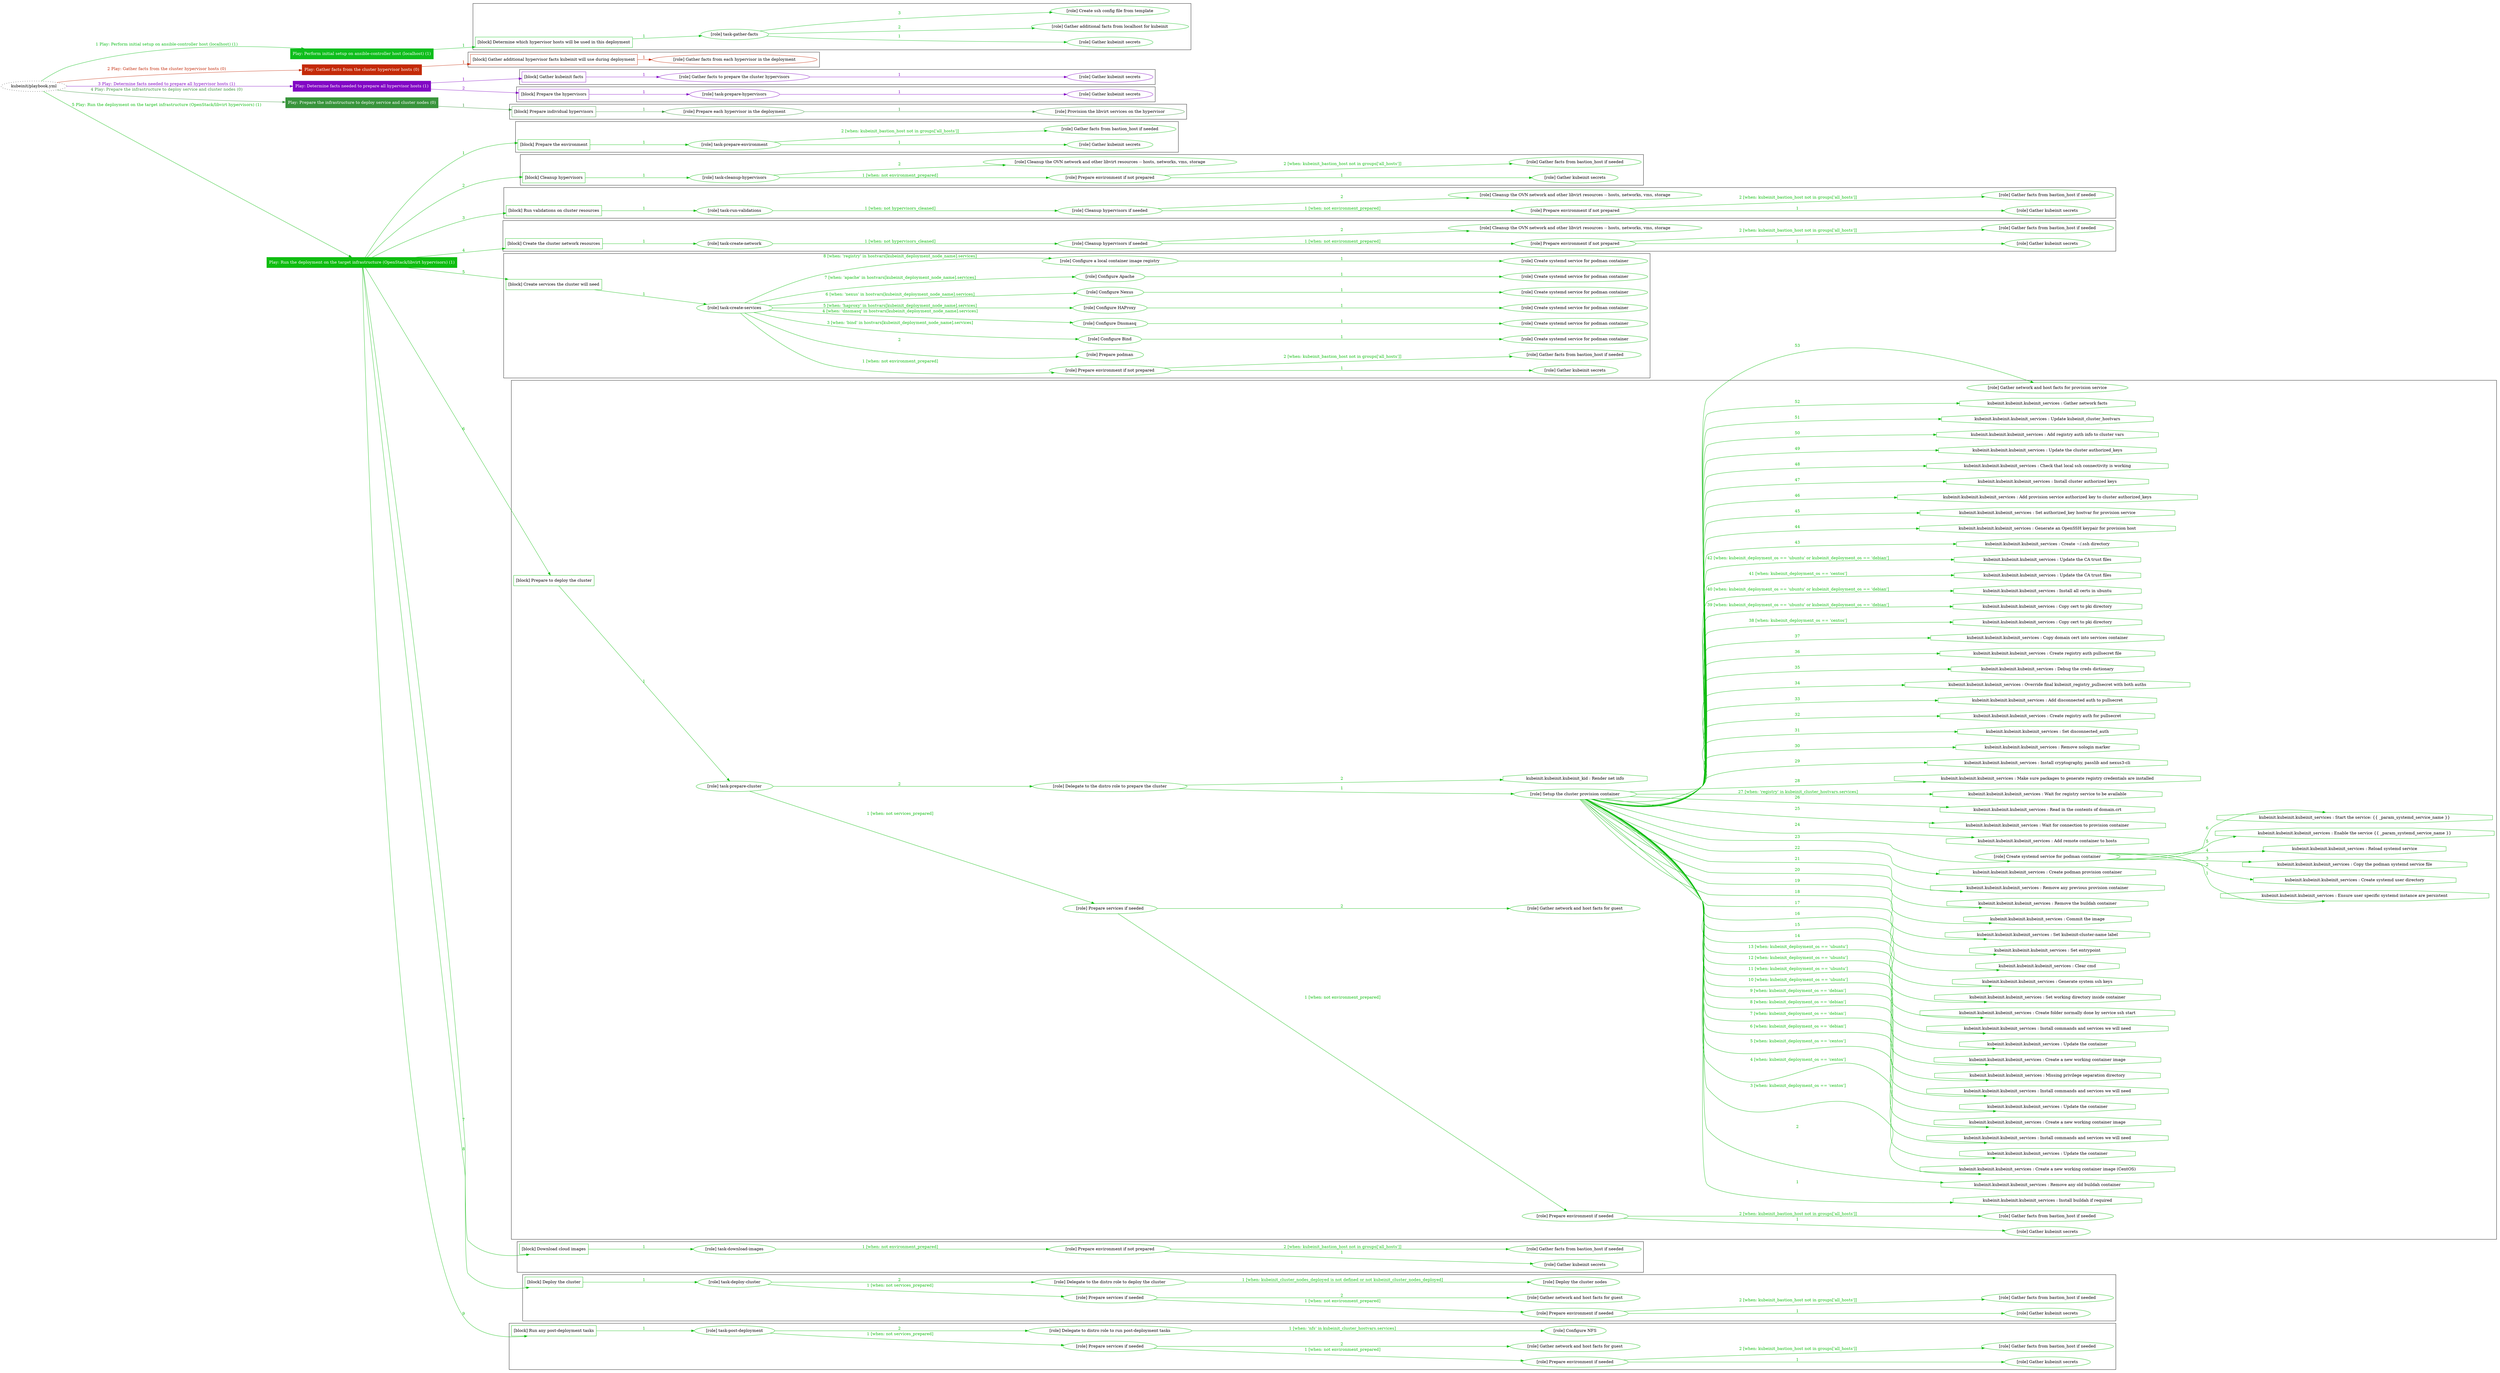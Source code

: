 digraph {
	graph [concentrate=true ordering=in rankdir=LR ratio=fill]
	edge [esep=5 sep=10]
	"kubeinit/playbook.yml" [URL="/home/runner/work/kubeinit/kubeinit/kubeinit/playbook.yml" id=playbook_ec974abb style=dotted]
	"kubeinit/playbook.yml" -> play_fa17bbf7 [label="1 Play: Perform initial setup on ansible-controller host (localhost) (1)" color="#0ebe1c" fontcolor="#0ebe1c" id=edge_play_fa17bbf7 labeltooltip="1 Play: Perform initial setup on ansible-controller host (localhost) (1)" tooltip="1 Play: Perform initial setup on ansible-controller host (localhost) (1)"]
	subgraph "Play: Perform initial setup on ansible-controller host (localhost) (1)" {
		play_fa17bbf7 [label="Play: Perform initial setup on ansible-controller host (localhost) (1)" URL="/home/runner/work/kubeinit/kubeinit/kubeinit/playbook.yml" color="#0ebe1c" fontcolor="#ffffff" id=play_fa17bbf7 shape=box style=filled tooltip=localhost]
		play_fa17bbf7 -> block_3a517501 [label=1 color="#0ebe1c" fontcolor="#0ebe1c" id=edge_block_3a517501 labeltooltip=1 tooltip=1]
		subgraph cluster_block_3a517501 {
			block_3a517501 [label="[block] Determine which hypervisor hosts will be used in this deployment" URL="/home/runner/work/kubeinit/kubeinit/kubeinit/playbook.yml" color="#0ebe1c" id=block_3a517501 labeltooltip="Determine which hypervisor hosts will be used in this deployment" shape=box tooltip="Determine which hypervisor hosts will be used in this deployment"]
			block_3a517501 -> role_cf2da0b8 [label="1 " color="#0ebe1c" fontcolor="#0ebe1c" id=edge_role_cf2da0b8 labeltooltip="1 " tooltip="1 "]
			subgraph "task-gather-facts" {
				role_cf2da0b8 [label="[role] task-gather-facts" URL="/home/runner/work/kubeinit/kubeinit/kubeinit/playbook.yml" color="#0ebe1c" id=role_cf2da0b8 tooltip="task-gather-facts"]
				role_cf2da0b8 -> role_b0b6bf0e [label="1 " color="#0ebe1c" fontcolor="#0ebe1c" id=edge_role_b0b6bf0e labeltooltip="1 " tooltip="1 "]
				subgraph "Gather kubeinit secrets" {
					role_b0b6bf0e [label="[role] Gather kubeinit secrets" URL="/home/runner/.ansible/collections/ansible_collections/kubeinit/kubeinit/roles/kubeinit_prepare/tasks/build_hypervisors_group.yml" color="#0ebe1c" id=role_b0b6bf0e tooltip="Gather kubeinit secrets"]
				}
				role_cf2da0b8 -> role_2c80fe0d [label="2 " color="#0ebe1c" fontcolor="#0ebe1c" id=edge_role_2c80fe0d labeltooltip="2 " tooltip="2 "]
				subgraph "Gather additional facts from localhost for kubeinit" {
					role_2c80fe0d [label="[role] Gather additional facts from localhost for kubeinit" URL="/home/runner/.ansible/collections/ansible_collections/kubeinit/kubeinit/roles/kubeinit_prepare/tasks/build_hypervisors_group.yml" color="#0ebe1c" id=role_2c80fe0d tooltip="Gather additional facts from localhost for kubeinit"]
				}
				role_cf2da0b8 -> role_ecbcd9aa [label="3 " color="#0ebe1c" fontcolor="#0ebe1c" id=edge_role_ecbcd9aa labeltooltip="3 " tooltip="3 "]
				subgraph "Create ssh config file from template" {
					role_ecbcd9aa [label="[role] Create ssh config file from template" URL="/home/runner/.ansible/collections/ansible_collections/kubeinit/kubeinit/roles/kubeinit_prepare/tasks/build_hypervisors_group.yml" color="#0ebe1c" id=role_ecbcd9aa tooltip="Create ssh config file from template"]
				}
			}
		}
	}
	"kubeinit/playbook.yml" -> play_c60d3a65 [label="2 Play: Gather facts from the cluster hypervisor hosts (0)" color="#c42a08" fontcolor="#c42a08" id=edge_play_c60d3a65 labeltooltip="2 Play: Gather facts from the cluster hypervisor hosts (0)" tooltip="2 Play: Gather facts from the cluster hypervisor hosts (0)"]
	subgraph "Play: Gather facts from the cluster hypervisor hosts (0)" {
		play_c60d3a65 [label="Play: Gather facts from the cluster hypervisor hosts (0)" URL="/home/runner/work/kubeinit/kubeinit/kubeinit/playbook.yml" color="#c42a08" fontcolor="#ffffff" id=play_c60d3a65 shape=box style=filled tooltip="Play: Gather facts from the cluster hypervisor hosts (0)"]
		play_c60d3a65 -> block_0dda9f66 [label=1 color="#c42a08" fontcolor="#c42a08" id=edge_block_0dda9f66 labeltooltip=1 tooltip=1]
		subgraph cluster_block_0dda9f66 {
			block_0dda9f66 [label="[block] Gather additional hypervisor facts kubeinit will use during deployment" URL="/home/runner/work/kubeinit/kubeinit/kubeinit/playbook.yml" color="#c42a08" id=block_0dda9f66 labeltooltip="Gather additional hypervisor facts kubeinit will use during deployment" shape=box tooltip="Gather additional hypervisor facts kubeinit will use during deployment"]
			block_0dda9f66 -> role_65978e69 [label="1 " color="#c42a08" fontcolor="#c42a08" id=edge_role_65978e69 labeltooltip="1 " tooltip="1 "]
			subgraph "Gather facts from each hypervisor in the deployment" {
				role_65978e69 [label="[role] Gather facts from each hypervisor in the deployment" URL="/home/runner/work/kubeinit/kubeinit/kubeinit/playbook.yml" color="#c42a08" id=role_65978e69 tooltip="Gather facts from each hypervisor in the deployment"]
			}
		}
	}
	"kubeinit/playbook.yml" -> play_a4e1bdb7 [label="3 Play: Determine facts needed to prepare all hypervisor hosts (1)" color="#8208c4" fontcolor="#8208c4" id=edge_play_a4e1bdb7 labeltooltip="3 Play: Determine facts needed to prepare all hypervisor hosts (1)" tooltip="3 Play: Determine facts needed to prepare all hypervisor hosts (1)"]
	subgraph "Play: Determine facts needed to prepare all hypervisor hosts (1)" {
		play_a4e1bdb7 [label="Play: Determine facts needed to prepare all hypervisor hosts (1)" URL="/home/runner/work/kubeinit/kubeinit/kubeinit/playbook.yml" color="#8208c4" fontcolor="#ffffff" id=play_a4e1bdb7 shape=box style=filled tooltip=localhost]
		play_a4e1bdb7 -> block_5e6fccee [label=1 color="#8208c4" fontcolor="#8208c4" id=edge_block_5e6fccee labeltooltip=1 tooltip=1]
		subgraph cluster_block_5e6fccee {
			block_5e6fccee [label="[block] Gather kubeinit facts" URL="/home/runner/work/kubeinit/kubeinit/kubeinit/playbook.yml" color="#8208c4" id=block_5e6fccee labeltooltip="Gather kubeinit facts" shape=box tooltip="Gather kubeinit facts"]
			block_5e6fccee -> role_efb2732a [label="1 " color="#8208c4" fontcolor="#8208c4" id=edge_role_efb2732a labeltooltip="1 " tooltip="1 "]
			subgraph "Gather facts to prepare the cluster hypervisors" {
				role_efb2732a [label="[role] Gather facts to prepare the cluster hypervisors" URL="/home/runner/work/kubeinit/kubeinit/kubeinit/playbook.yml" color="#8208c4" id=role_efb2732a tooltip="Gather facts to prepare the cluster hypervisors"]
				role_efb2732a -> role_2f250b93 [label="1 " color="#8208c4" fontcolor="#8208c4" id=edge_role_2f250b93 labeltooltip="1 " tooltip="1 "]
				subgraph "Gather kubeinit secrets" {
					role_2f250b93 [label="[role] Gather kubeinit secrets" URL="/home/runner/.ansible/collections/ansible_collections/kubeinit/kubeinit/roles/kubeinit_prepare/tasks/gather_kubeinit_facts.yml" color="#8208c4" id=role_2f250b93 tooltip="Gather kubeinit secrets"]
				}
			}
		}
		play_a4e1bdb7 -> block_4f4a9a47 [label=2 color="#8208c4" fontcolor="#8208c4" id=edge_block_4f4a9a47 labeltooltip=2 tooltip=2]
		subgraph cluster_block_4f4a9a47 {
			block_4f4a9a47 [label="[block] Prepare the hypervisors" URL="/home/runner/work/kubeinit/kubeinit/kubeinit/playbook.yml" color="#8208c4" id=block_4f4a9a47 labeltooltip="Prepare the hypervisors" shape=box tooltip="Prepare the hypervisors"]
			block_4f4a9a47 -> role_0e3068d0 [label="1 " color="#8208c4" fontcolor="#8208c4" id=edge_role_0e3068d0 labeltooltip="1 " tooltip="1 "]
			subgraph "task-prepare-hypervisors" {
				role_0e3068d0 [label="[role] task-prepare-hypervisors" URL="/home/runner/work/kubeinit/kubeinit/kubeinit/playbook.yml" color="#8208c4" id=role_0e3068d0 tooltip="task-prepare-hypervisors"]
				role_0e3068d0 -> role_5a677280 [label="1 " color="#8208c4" fontcolor="#8208c4" id=edge_role_5a677280 labeltooltip="1 " tooltip="1 "]
				subgraph "Gather kubeinit secrets" {
					role_5a677280 [label="[role] Gather kubeinit secrets" URL="/home/runner/.ansible/collections/ansible_collections/kubeinit/kubeinit/roles/kubeinit_prepare/tasks/gather_kubeinit_facts.yml" color="#8208c4" id=role_5a677280 tooltip="Gather kubeinit secrets"]
				}
			}
		}
	}
	"kubeinit/playbook.yml" -> play_4d37147c [label="4 Play: Prepare the infrastructure to deploy service and cluster nodes (0)" color="#38943b" fontcolor="#38943b" id=edge_play_4d37147c labeltooltip="4 Play: Prepare the infrastructure to deploy service and cluster nodes (0)" tooltip="4 Play: Prepare the infrastructure to deploy service and cluster nodes (0)"]
	subgraph "Play: Prepare the infrastructure to deploy service and cluster nodes (0)" {
		play_4d37147c [label="Play: Prepare the infrastructure to deploy service and cluster nodes (0)" URL="/home/runner/work/kubeinit/kubeinit/kubeinit/playbook.yml" color="#38943b" fontcolor="#ffffff" id=play_4d37147c shape=box style=filled tooltip="Play: Prepare the infrastructure to deploy service and cluster nodes (0)"]
		play_4d37147c -> block_5479f9fc [label=1 color="#38943b" fontcolor="#38943b" id=edge_block_5479f9fc labeltooltip=1 tooltip=1]
		subgraph cluster_block_5479f9fc {
			block_5479f9fc [label="[block] Prepare individual hypervisors" URL="/home/runner/work/kubeinit/kubeinit/kubeinit/playbook.yml" color="#38943b" id=block_5479f9fc labeltooltip="Prepare individual hypervisors" shape=box tooltip="Prepare individual hypervisors"]
			block_5479f9fc -> role_f96ea1c3 [label="1 " color="#38943b" fontcolor="#38943b" id=edge_role_f96ea1c3 labeltooltip="1 " tooltip="1 "]
			subgraph "Prepare each hypervisor in the deployment" {
				role_f96ea1c3 [label="[role] Prepare each hypervisor in the deployment" URL="/home/runner/work/kubeinit/kubeinit/kubeinit/playbook.yml" color="#38943b" id=role_f96ea1c3 tooltip="Prepare each hypervisor in the deployment"]
				role_f96ea1c3 -> role_f02789d4 [label="1 " color="#38943b" fontcolor="#38943b" id=edge_role_f02789d4 labeltooltip="1 " tooltip="1 "]
				subgraph "Provision the libvirt services on the hypervisor" {
					role_f02789d4 [label="[role] Provision the libvirt services on the hypervisor" URL="/home/runner/.ansible/collections/ansible_collections/kubeinit/kubeinit/roles/kubeinit_prepare/tasks/prepare_hypervisor.yml" color="#38943b" id=role_f02789d4 tooltip="Provision the libvirt services on the hypervisor"]
				}
			}
		}
	}
	"kubeinit/playbook.yml" -> play_52593a21 [label="5 Play: Run the deployment on the target infrastructure (OpenStack/libvirt hypervisors) (1)" color="#0fbd10" fontcolor="#0fbd10" id=edge_play_52593a21 labeltooltip="5 Play: Run the deployment on the target infrastructure (OpenStack/libvirt hypervisors) (1)" tooltip="5 Play: Run the deployment on the target infrastructure (OpenStack/libvirt hypervisors) (1)"]
	subgraph "Play: Run the deployment on the target infrastructure (OpenStack/libvirt hypervisors) (1)" {
		play_52593a21 [label="Play: Run the deployment on the target infrastructure (OpenStack/libvirt hypervisors) (1)" URL="/home/runner/work/kubeinit/kubeinit/kubeinit/playbook.yml" color="#0fbd10" fontcolor="#ffffff" id=play_52593a21 shape=box style=filled tooltip=localhost]
		play_52593a21 -> block_81b1409a [label=1 color="#0fbd10" fontcolor="#0fbd10" id=edge_block_81b1409a labeltooltip=1 tooltip=1]
		subgraph cluster_block_81b1409a {
			block_81b1409a [label="[block] Prepare the environment" URL="/home/runner/work/kubeinit/kubeinit/kubeinit/playbook.yml" color="#0fbd10" id=block_81b1409a labeltooltip="Prepare the environment" shape=box tooltip="Prepare the environment"]
			block_81b1409a -> role_0c4226bb [label="1 " color="#0fbd10" fontcolor="#0fbd10" id=edge_role_0c4226bb labeltooltip="1 " tooltip="1 "]
			subgraph "task-prepare-environment" {
				role_0c4226bb [label="[role] task-prepare-environment" URL="/home/runner/work/kubeinit/kubeinit/kubeinit/playbook.yml" color="#0fbd10" id=role_0c4226bb tooltip="task-prepare-environment"]
				role_0c4226bb -> role_c85d49cb [label="1 " color="#0fbd10" fontcolor="#0fbd10" id=edge_role_c85d49cb labeltooltip="1 " tooltip="1 "]
				subgraph "Gather kubeinit secrets" {
					role_c85d49cb [label="[role] Gather kubeinit secrets" URL="/home/runner/.ansible/collections/ansible_collections/kubeinit/kubeinit/roles/kubeinit_prepare/tasks/gather_kubeinit_facts.yml" color="#0fbd10" id=role_c85d49cb tooltip="Gather kubeinit secrets"]
				}
				role_0c4226bb -> role_7417892c [label="2 [when: kubeinit_bastion_host not in groups['all_hosts']]" color="#0fbd10" fontcolor="#0fbd10" id=edge_role_7417892c labeltooltip="2 [when: kubeinit_bastion_host not in groups['all_hosts']]" tooltip="2 [when: kubeinit_bastion_host not in groups['all_hosts']]"]
				subgraph "Gather facts from bastion_host if needed" {
					role_7417892c [label="[role] Gather facts from bastion_host if needed" URL="/home/runner/.ansible/collections/ansible_collections/kubeinit/kubeinit/roles/kubeinit_prepare/tasks/main.yml" color="#0fbd10" id=role_7417892c tooltip="Gather facts from bastion_host if needed"]
				}
			}
		}
		play_52593a21 -> block_2b3dddd1 [label=2 color="#0fbd10" fontcolor="#0fbd10" id=edge_block_2b3dddd1 labeltooltip=2 tooltip=2]
		subgraph cluster_block_2b3dddd1 {
			block_2b3dddd1 [label="[block] Cleanup hypervisors" URL="/home/runner/work/kubeinit/kubeinit/kubeinit/playbook.yml" color="#0fbd10" id=block_2b3dddd1 labeltooltip="Cleanup hypervisors" shape=box tooltip="Cleanup hypervisors"]
			block_2b3dddd1 -> role_bfadc3b1 [label="1 " color="#0fbd10" fontcolor="#0fbd10" id=edge_role_bfadc3b1 labeltooltip="1 " tooltip="1 "]
			subgraph "task-cleanup-hypervisors" {
				role_bfadc3b1 [label="[role] task-cleanup-hypervisors" URL="/home/runner/work/kubeinit/kubeinit/kubeinit/playbook.yml" color="#0fbd10" id=role_bfadc3b1 tooltip="task-cleanup-hypervisors"]
				role_bfadc3b1 -> role_d910ec27 [label="1 [when: not environment_prepared]" color="#0fbd10" fontcolor="#0fbd10" id=edge_role_d910ec27 labeltooltip="1 [when: not environment_prepared]" tooltip="1 [when: not environment_prepared]"]
				subgraph "Prepare environment if not prepared" {
					role_d910ec27 [label="[role] Prepare environment if not prepared" URL="/home/runner/.ansible/collections/ansible_collections/kubeinit/kubeinit/roles/kubeinit_libvirt/tasks/cleanup_hypervisors.yml" color="#0fbd10" id=role_d910ec27 tooltip="Prepare environment if not prepared"]
					role_d910ec27 -> role_a5edc1a6 [label="1 " color="#0fbd10" fontcolor="#0fbd10" id=edge_role_a5edc1a6 labeltooltip="1 " tooltip="1 "]
					subgraph "Gather kubeinit secrets" {
						role_a5edc1a6 [label="[role] Gather kubeinit secrets" URL="/home/runner/.ansible/collections/ansible_collections/kubeinit/kubeinit/roles/kubeinit_prepare/tasks/gather_kubeinit_facts.yml" color="#0fbd10" id=role_a5edc1a6 tooltip="Gather kubeinit secrets"]
					}
					role_d910ec27 -> role_5154fc47 [label="2 [when: kubeinit_bastion_host not in groups['all_hosts']]" color="#0fbd10" fontcolor="#0fbd10" id=edge_role_5154fc47 labeltooltip="2 [when: kubeinit_bastion_host not in groups['all_hosts']]" tooltip="2 [when: kubeinit_bastion_host not in groups['all_hosts']]"]
					subgraph "Gather facts from bastion_host if needed" {
						role_5154fc47 [label="[role] Gather facts from bastion_host if needed" URL="/home/runner/.ansible/collections/ansible_collections/kubeinit/kubeinit/roles/kubeinit_prepare/tasks/main.yml" color="#0fbd10" id=role_5154fc47 tooltip="Gather facts from bastion_host if needed"]
					}
				}
				role_bfadc3b1 -> role_1edd6584 [label="2 " color="#0fbd10" fontcolor="#0fbd10" id=edge_role_1edd6584 labeltooltip="2 " tooltip="2 "]
				subgraph "Cleanup the OVN network and other libvirt resources -- hosts, networks, vms, storage" {
					role_1edd6584 [label="[role] Cleanup the OVN network and other libvirt resources -- hosts, networks, vms, storage" URL="/home/runner/.ansible/collections/ansible_collections/kubeinit/kubeinit/roles/kubeinit_libvirt/tasks/cleanup_hypervisors.yml" color="#0fbd10" id=role_1edd6584 tooltip="Cleanup the OVN network and other libvirt resources -- hosts, networks, vms, storage"]
				}
			}
		}
		play_52593a21 -> block_0c59715a [label=3 color="#0fbd10" fontcolor="#0fbd10" id=edge_block_0c59715a labeltooltip=3 tooltip=3]
		subgraph cluster_block_0c59715a {
			block_0c59715a [label="[block] Run validations on cluster resources" URL="/home/runner/work/kubeinit/kubeinit/kubeinit/playbook.yml" color="#0fbd10" id=block_0c59715a labeltooltip="Run validations on cluster resources" shape=box tooltip="Run validations on cluster resources"]
			block_0c59715a -> role_297ad8be [label="1 " color="#0fbd10" fontcolor="#0fbd10" id=edge_role_297ad8be labeltooltip="1 " tooltip="1 "]
			subgraph "task-run-validations" {
				role_297ad8be [label="[role] task-run-validations" URL="/home/runner/work/kubeinit/kubeinit/kubeinit/playbook.yml" color="#0fbd10" id=role_297ad8be tooltip="task-run-validations"]
				role_297ad8be -> role_02d25740 [label="1 [when: not hypervisors_cleaned]" color="#0fbd10" fontcolor="#0fbd10" id=edge_role_02d25740 labeltooltip="1 [when: not hypervisors_cleaned]" tooltip="1 [when: not hypervisors_cleaned]"]
				subgraph "Cleanup hypervisors if needed" {
					role_02d25740 [label="[role] Cleanup hypervisors if needed" URL="/home/runner/.ansible/collections/ansible_collections/kubeinit/kubeinit/roles/kubeinit_validations/tasks/main.yml" color="#0fbd10" id=role_02d25740 tooltip="Cleanup hypervisors if needed"]
					role_02d25740 -> role_f6d85e30 [label="1 [when: not environment_prepared]" color="#0fbd10" fontcolor="#0fbd10" id=edge_role_f6d85e30 labeltooltip="1 [when: not environment_prepared]" tooltip="1 [when: not environment_prepared]"]
					subgraph "Prepare environment if not prepared" {
						role_f6d85e30 [label="[role] Prepare environment if not prepared" URL="/home/runner/.ansible/collections/ansible_collections/kubeinit/kubeinit/roles/kubeinit_libvirt/tasks/cleanup_hypervisors.yml" color="#0fbd10" id=role_f6d85e30 tooltip="Prepare environment if not prepared"]
						role_f6d85e30 -> role_7d9fa755 [label="1 " color="#0fbd10" fontcolor="#0fbd10" id=edge_role_7d9fa755 labeltooltip="1 " tooltip="1 "]
						subgraph "Gather kubeinit secrets" {
							role_7d9fa755 [label="[role] Gather kubeinit secrets" URL="/home/runner/.ansible/collections/ansible_collections/kubeinit/kubeinit/roles/kubeinit_prepare/tasks/gather_kubeinit_facts.yml" color="#0fbd10" id=role_7d9fa755 tooltip="Gather kubeinit secrets"]
						}
						role_f6d85e30 -> role_218f56c9 [label="2 [when: kubeinit_bastion_host not in groups['all_hosts']]" color="#0fbd10" fontcolor="#0fbd10" id=edge_role_218f56c9 labeltooltip="2 [when: kubeinit_bastion_host not in groups['all_hosts']]" tooltip="2 [when: kubeinit_bastion_host not in groups['all_hosts']]"]
						subgraph "Gather facts from bastion_host if needed" {
							role_218f56c9 [label="[role] Gather facts from bastion_host if needed" URL="/home/runner/.ansible/collections/ansible_collections/kubeinit/kubeinit/roles/kubeinit_prepare/tasks/main.yml" color="#0fbd10" id=role_218f56c9 tooltip="Gather facts from bastion_host if needed"]
						}
					}
					role_02d25740 -> role_1fc52050 [label="2 " color="#0fbd10" fontcolor="#0fbd10" id=edge_role_1fc52050 labeltooltip="2 " tooltip="2 "]
					subgraph "Cleanup the OVN network and other libvirt resources -- hosts, networks, vms, storage" {
						role_1fc52050 [label="[role] Cleanup the OVN network and other libvirt resources -- hosts, networks, vms, storage" URL="/home/runner/.ansible/collections/ansible_collections/kubeinit/kubeinit/roles/kubeinit_libvirt/tasks/cleanup_hypervisors.yml" color="#0fbd10" id=role_1fc52050 tooltip="Cleanup the OVN network and other libvirt resources -- hosts, networks, vms, storage"]
					}
				}
			}
		}
		play_52593a21 -> block_f9ef72b1 [label=4 color="#0fbd10" fontcolor="#0fbd10" id=edge_block_f9ef72b1 labeltooltip=4 tooltip=4]
		subgraph cluster_block_f9ef72b1 {
			block_f9ef72b1 [label="[block] Create the cluster network resources" URL="/home/runner/work/kubeinit/kubeinit/kubeinit/playbook.yml" color="#0fbd10" id=block_f9ef72b1 labeltooltip="Create the cluster network resources" shape=box tooltip="Create the cluster network resources"]
			block_f9ef72b1 -> role_ec7d3e7f [label="1 " color="#0fbd10" fontcolor="#0fbd10" id=edge_role_ec7d3e7f labeltooltip="1 " tooltip="1 "]
			subgraph "task-create-network" {
				role_ec7d3e7f [label="[role] task-create-network" URL="/home/runner/work/kubeinit/kubeinit/kubeinit/playbook.yml" color="#0fbd10" id=role_ec7d3e7f tooltip="task-create-network"]
				role_ec7d3e7f -> role_86ba4973 [label="1 [when: not hypervisors_cleaned]" color="#0fbd10" fontcolor="#0fbd10" id=edge_role_86ba4973 labeltooltip="1 [when: not hypervisors_cleaned]" tooltip="1 [when: not hypervisors_cleaned]"]
				subgraph "Cleanup hypervisors if needed" {
					role_86ba4973 [label="[role] Cleanup hypervisors if needed" URL="/home/runner/.ansible/collections/ansible_collections/kubeinit/kubeinit/roles/kubeinit_libvirt/tasks/create_network.yml" color="#0fbd10" id=role_86ba4973 tooltip="Cleanup hypervisors if needed"]
					role_86ba4973 -> role_ca7ff089 [label="1 [when: not environment_prepared]" color="#0fbd10" fontcolor="#0fbd10" id=edge_role_ca7ff089 labeltooltip="1 [when: not environment_prepared]" tooltip="1 [when: not environment_prepared]"]
					subgraph "Prepare environment if not prepared" {
						role_ca7ff089 [label="[role] Prepare environment if not prepared" URL="/home/runner/.ansible/collections/ansible_collections/kubeinit/kubeinit/roles/kubeinit_libvirt/tasks/cleanup_hypervisors.yml" color="#0fbd10" id=role_ca7ff089 tooltip="Prepare environment if not prepared"]
						role_ca7ff089 -> role_2a816207 [label="1 " color="#0fbd10" fontcolor="#0fbd10" id=edge_role_2a816207 labeltooltip="1 " tooltip="1 "]
						subgraph "Gather kubeinit secrets" {
							role_2a816207 [label="[role] Gather kubeinit secrets" URL="/home/runner/.ansible/collections/ansible_collections/kubeinit/kubeinit/roles/kubeinit_prepare/tasks/gather_kubeinit_facts.yml" color="#0fbd10" id=role_2a816207 tooltip="Gather kubeinit secrets"]
						}
						role_ca7ff089 -> role_bba31165 [label="2 [when: kubeinit_bastion_host not in groups['all_hosts']]" color="#0fbd10" fontcolor="#0fbd10" id=edge_role_bba31165 labeltooltip="2 [when: kubeinit_bastion_host not in groups['all_hosts']]" tooltip="2 [when: kubeinit_bastion_host not in groups['all_hosts']]"]
						subgraph "Gather facts from bastion_host if needed" {
							role_bba31165 [label="[role] Gather facts from bastion_host if needed" URL="/home/runner/.ansible/collections/ansible_collections/kubeinit/kubeinit/roles/kubeinit_prepare/tasks/main.yml" color="#0fbd10" id=role_bba31165 tooltip="Gather facts from bastion_host if needed"]
						}
					}
					role_86ba4973 -> role_10fb07a4 [label="2 " color="#0fbd10" fontcolor="#0fbd10" id=edge_role_10fb07a4 labeltooltip="2 " tooltip="2 "]
					subgraph "Cleanup the OVN network and other libvirt resources -- hosts, networks, vms, storage" {
						role_10fb07a4 [label="[role] Cleanup the OVN network and other libvirt resources -- hosts, networks, vms, storage" URL="/home/runner/.ansible/collections/ansible_collections/kubeinit/kubeinit/roles/kubeinit_libvirt/tasks/cleanup_hypervisors.yml" color="#0fbd10" id=role_10fb07a4 tooltip="Cleanup the OVN network and other libvirt resources -- hosts, networks, vms, storage"]
					}
				}
			}
		}
		play_52593a21 -> block_6952a8f0 [label=5 color="#0fbd10" fontcolor="#0fbd10" id=edge_block_6952a8f0 labeltooltip=5 tooltip=5]
		subgraph cluster_block_6952a8f0 {
			block_6952a8f0 [label="[block] Create services the cluster will need" URL="/home/runner/work/kubeinit/kubeinit/kubeinit/playbook.yml" color="#0fbd10" id=block_6952a8f0 labeltooltip="Create services the cluster will need" shape=box tooltip="Create services the cluster will need"]
			block_6952a8f0 -> role_38bfaec3 [label="1 " color="#0fbd10" fontcolor="#0fbd10" id=edge_role_38bfaec3 labeltooltip="1 " tooltip="1 "]
			subgraph "task-create-services" {
				role_38bfaec3 [label="[role] task-create-services" URL="/home/runner/work/kubeinit/kubeinit/kubeinit/playbook.yml" color="#0fbd10" id=role_38bfaec3 tooltip="task-create-services"]
				role_38bfaec3 -> role_ec050784 [label="1 [when: not environment_prepared]" color="#0fbd10" fontcolor="#0fbd10" id=edge_role_ec050784 labeltooltip="1 [when: not environment_prepared]" tooltip="1 [when: not environment_prepared]"]
				subgraph "Prepare environment if not prepared" {
					role_ec050784 [label="[role] Prepare environment if not prepared" URL="/home/runner/.ansible/collections/ansible_collections/kubeinit/kubeinit/roles/kubeinit_services/tasks/main.yml" color="#0fbd10" id=role_ec050784 tooltip="Prepare environment if not prepared"]
					role_ec050784 -> role_92b14853 [label="1 " color="#0fbd10" fontcolor="#0fbd10" id=edge_role_92b14853 labeltooltip="1 " tooltip="1 "]
					subgraph "Gather kubeinit secrets" {
						role_92b14853 [label="[role] Gather kubeinit secrets" URL="/home/runner/.ansible/collections/ansible_collections/kubeinit/kubeinit/roles/kubeinit_prepare/tasks/gather_kubeinit_facts.yml" color="#0fbd10" id=role_92b14853 tooltip="Gather kubeinit secrets"]
					}
					role_ec050784 -> role_b33217f4 [label="2 [when: kubeinit_bastion_host not in groups['all_hosts']]" color="#0fbd10" fontcolor="#0fbd10" id=edge_role_b33217f4 labeltooltip="2 [when: kubeinit_bastion_host not in groups['all_hosts']]" tooltip="2 [when: kubeinit_bastion_host not in groups['all_hosts']]"]
					subgraph "Gather facts from bastion_host if needed" {
						role_b33217f4 [label="[role] Gather facts from bastion_host if needed" URL="/home/runner/.ansible/collections/ansible_collections/kubeinit/kubeinit/roles/kubeinit_prepare/tasks/main.yml" color="#0fbd10" id=role_b33217f4 tooltip="Gather facts from bastion_host if needed"]
					}
				}
				role_38bfaec3 -> role_e0ffda3c [label="2 " color="#0fbd10" fontcolor="#0fbd10" id=edge_role_e0ffda3c labeltooltip="2 " tooltip="2 "]
				subgraph "Prepare podman" {
					role_e0ffda3c [label="[role] Prepare podman" URL="/home/runner/.ansible/collections/ansible_collections/kubeinit/kubeinit/roles/kubeinit_services/tasks/00_create_service_pod.yml" color="#0fbd10" id=role_e0ffda3c tooltip="Prepare podman"]
				}
				role_38bfaec3 -> role_91ad0afd [label="3 [when: 'bind' in hostvars[kubeinit_deployment_node_name].services]" color="#0fbd10" fontcolor="#0fbd10" id=edge_role_91ad0afd labeltooltip="3 [when: 'bind' in hostvars[kubeinit_deployment_node_name].services]" tooltip="3 [when: 'bind' in hostvars[kubeinit_deployment_node_name].services]"]
				subgraph "Configure Bind" {
					role_91ad0afd [label="[role] Configure Bind" URL="/home/runner/.ansible/collections/ansible_collections/kubeinit/kubeinit/roles/kubeinit_services/tasks/start_services_containers.yml" color="#0fbd10" id=role_91ad0afd tooltip="Configure Bind"]
					role_91ad0afd -> role_be5d4398 [label="1 " color="#0fbd10" fontcolor="#0fbd10" id=edge_role_be5d4398 labeltooltip="1 " tooltip="1 "]
					subgraph "Create systemd service for podman container" {
						role_be5d4398 [label="[role] Create systemd service for podman container" URL="/home/runner/.ansible/collections/ansible_collections/kubeinit/kubeinit/roles/kubeinit_bind/tasks/main.yml" color="#0fbd10" id=role_be5d4398 tooltip="Create systemd service for podman container"]
					}
				}
				role_38bfaec3 -> role_9c0a8356 [label="4 [when: 'dnsmasq' in hostvars[kubeinit_deployment_node_name].services]" color="#0fbd10" fontcolor="#0fbd10" id=edge_role_9c0a8356 labeltooltip="4 [when: 'dnsmasq' in hostvars[kubeinit_deployment_node_name].services]" tooltip="4 [when: 'dnsmasq' in hostvars[kubeinit_deployment_node_name].services]"]
				subgraph "Configure Dnsmasq" {
					role_9c0a8356 [label="[role] Configure Dnsmasq" URL="/home/runner/.ansible/collections/ansible_collections/kubeinit/kubeinit/roles/kubeinit_services/tasks/start_services_containers.yml" color="#0fbd10" id=role_9c0a8356 tooltip="Configure Dnsmasq"]
					role_9c0a8356 -> role_504dd6ca [label="1 " color="#0fbd10" fontcolor="#0fbd10" id=edge_role_504dd6ca labeltooltip="1 " tooltip="1 "]
					subgraph "Create systemd service for podman container" {
						role_504dd6ca [label="[role] Create systemd service for podman container" URL="/home/runner/.ansible/collections/ansible_collections/kubeinit/kubeinit/roles/kubeinit_dnsmasq/tasks/main.yml" color="#0fbd10" id=role_504dd6ca tooltip="Create systemd service for podman container"]
					}
				}
				role_38bfaec3 -> role_fb342058 [label="5 [when: 'haproxy' in hostvars[kubeinit_deployment_node_name].services]" color="#0fbd10" fontcolor="#0fbd10" id=edge_role_fb342058 labeltooltip="5 [when: 'haproxy' in hostvars[kubeinit_deployment_node_name].services]" tooltip="5 [when: 'haproxy' in hostvars[kubeinit_deployment_node_name].services]"]
				subgraph "Configure HAProxy" {
					role_fb342058 [label="[role] Configure HAProxy" URL="/home/runner/.ansible/collections/ansible_collections/kubeinit/kubeinit/roles/kubeinit_services/tasks/start_services_containers.yml" color="#0fbd10" id=role_fb342058 tooltip="Configure HAProxy"]
					role_fb342058 -> role_bc8b9b8a [label="1 " color="#0fbd10" fontcolor="#0fbd10" id=edge_role_bc8b9b8a labeltooltip="1 " tooltip="1 "]
					subgraph "Create systemd service for podman container" {
						role_bc8b9b8a [label="[role] Create systemd service for podman container" URL="/home/runner/.ansible/collections/ansible_collections/kubeinit/kubeinit/roles/kubeinit_haproxy/tasks/main.yml" color="#0fbd10" id=role_bc8b9b8a tooltip="Create systemd service for podman container"]
					}
				}
				role_38bfaec3 -> role_53ede6fb [label="6 [when: 'nexus' in hostvars[kubeinit_deployment_node_name].services]" color="#0fbd10" fontcolor="#0fbd10" id=edge_role_53ede6fb labeltooltip="6 [when: 'nexus' in hostvars[kubeinit_deployment_node_name].services]" tooltip="6 [when: 'nexus' in hostvars[kubeinit_deployment_node_name].services]"]
				subgraph "Configure Nexus" {
					role_53ede6fb [label="[role] Configure Nexus" URL="/home/runner/.ansible/collections/ansible_collections/kubeinit/kubeinit/roles/kubeinit_services/tasks/start_services_containers.yml" color="#0fbd10" id=role_53ede6fb tooltip="Configure Nexus"]
					role_53ede6fb -> role_dd3b2fe9 [label="1 " color="#0fbd10" fontcolor="#0fbd10" id=edge_role_dd3b2fe9 labeltooltip="1 " tooltip="1 "]
					subgraph "Create systemd service for podman container" {
						role_dd3b2fe9 [label="[role] Create systemd service for podman container" URL="/home/runner/.ansible/collections/ansible_collections/kubeinit/kubeinit/roles/kubeinit_nexus/tasks/main.yml" color="#0fbd10" id=role_dd3b2fe9 tooltip="Create systemd service for podman container"]
					}
				}
				role_38bfaec3 -> role_101b5950 [label="7 [when: 'apache' in hostvars[kubeinit_deployment_node_name].services]" color="#0fbd10" fontcolor="#0fbd10" id=edge_role_101b5950 labeltooltip="7 [when: 'apache' in hostvars[kubeinit_deployment_node_name].services]" tooltip="7 [when: 'apache' in hostvars[kubeinit_deployment_node_name].services]"]
				subgraph "Configure Apache" {
					role_101b5950 [label="[role] Configure Apache" URL="/home/runner/.ansible/collections/ansible_collections/kubeinit/kubeinit/roles/kubeinit_services/tasks/start_services_containers.yml" color="#0fbd10" id=role_101b5950 tooltip="Configure Apache"]
					role_101b5950 -> role_805ba414 [label="1 " color="#0fbd10" fontcolor="#0fbd10" id=edge_role_805ba414 labeltooltip="1 " tooltip="1 "]
					subgraph "Create systemd service for podman container" {
						role_805ba414 [label="[role] Create systemd service for podman container" URL="/home/runner/.ansible/collections/ansible_collections/kubeinit/kubeinit/roles/kubeinit_apache/tasks/main.yml" color="#0fbd10" id=role_805ba414 tooltip="Create systemd service for podman container"]
					}
				}
				role_38bfaec3 -> role_14696e49 [label="8 [when: 'registry' in hostvars[kubeinit_deployment_node_name].services]" color="#0fbd10" fontcolor="#0fbd10" id=edge_role_14696e49 labeltooltip="8 [when: 'registry' in hostvars[kubeinit_deployment_node_name].services]" tooltip="8 [when: 'registry' in hostvars[kubeinit_deployment_node_name].services]"]
				subgraph "Configure a local container image registry" {
					role_14696e49 [label="[role] Configure a local container image registry" URL="/home/runner/.ansible/collections/ansible_collections/kubeinit/kubeinit/roles/kubeinit_services/tasks/start_services_containers.yml" color="#0fbd10" id=role_14696e49 tooltip="Configure a local container image registry"]
					role_14696e49 -> role_f2d561bd [label="1 " color="#0fbd10" fontcolor="#0fbd10" id=edge_role_f2d561bd labeltooltip="1 " tooltip="1 "]
					subgraph "Create systemd service for podman container" {
						role_f2d561bd [label="[role] Create systemd service for podman container" URL="/home/runner/.ansible/collections/ansible_collections/kubeinit/kubeinit/roles/kubeinit_registry/tasks/main.yml" color="#0fbd10" id=role_f2d561bd tooltip="Create systemd service for podman container"]
					}
				}
			}
		}
		play_52593a21 -> block_46ec0ba6 [label=6 color="#0fbd10" fontcolor="#0fbd10" id=edge_block_46ec0ba6 labeltooltip=6 tooltip=6]
		subgraph cluster_block_46ec0ba6 {
			block_46ec0ba6 [label="[block] Prepare to deploy the cluster" URL="/home/runner/work/kubeinit/kubeinit/kubeinit/playbook.yml" color="#0fbd10" id=block_46ec0ba6 labeltooltip="Prepare to deploy the cluster" shape=box tooltip="Prepare to deploy the cluster"]
			block_46ec0ba6 -> role_cb6d86c4 [label="1 " color="#0fbd10" fontcolor="#0fbd10" id=edge_role_cb6d86c4 labeltooltip="1 " tooltip="1 "]
			subgraph "task-prepare-cluster" {
				role_cb6d86c4 [label="[role] task-prepare-cluster" URL="/home/runner/work/kubeinit/kubeinit/kubeinit/playbook.yml" color="#0fbd10" id=role_cb6d86c4 tooltip="task-prepare-cluster"]
				role_cb6d86c4 -> role_27f99a5d [label="1 [when: not services_prepared]" color="#0fbd10" fontcolor="#0fbd10" id=edge_role_27f99a5d labeltooltip="1 [when: not services_prepared]" tooltip="1 [when: not services_prepared]"]
				subgraph "Prepare services if needed" {
					role_27f99a5d [label="[role] Prepare services if needed" URL="/home/runner/.ansible/collections/ansible_collections/kubeinit/kubeinit/roles/kubeinit_prepare/tasks/prepare_cluster.yml" color="#0fbd10" id=role_27f99a5d tooltip="Prepare services if needed"]
					role_27f99a5d -> role_2723c8d2 [label="1 [when: not environment_prepared]" color="#0fbd10" fontcolor="#0fbd10" id=edge_role_2723c8d2 labeltooltip="1 [when: not environment_prepared]" tooltip="1 [when: not environment_prepared]"]
					subgraph "Prepare environment if needed" {
						role_2723c8d2 [label="[role] Prepare environment if needed" URL="/home/runner/.ansible/collections/ansible_collections/kubeinit/kubeinit/roles/kubeinit_services/tasks/prepare_services.yml" color="#0fbd10" id=role_2723c8d2 tooltip="Prepare environment if needed"]
						role_2723c8d2 -> role_07f3bd49 [label="1 " color="#0fbd10" fontcolor="#0fbd10" id=edge_role_07f3bd49 labeltooltip="1 " tooltip="1 "]
						subgraph "Gather kubeinit secrets" {
							role_07f3bd49 [label="[role] Gather kubeinit secrets" URL="/home/runner/.ansible/collections/ansible_collections/kubeinit/kubeinit/roles/kubeinit_prepare/tasks/gather_kubeinit_facts.yml" color="#0fbd10" id=role_07f3bd49 tooltip="Gather kubeinit secrets"]
						}
						role_2723c8d2 -> role_c68ed524 [label="2 [when: kubeinit_bastion_host not in groups['all_hosts']]" color="#0fbd10" fontcolor="#0fbd10" id=edge_role_c68ed524 labeltooltip="2 [when: kubeinit_bastion_host not in groups['all_hosts']]" tooltip="2 [when: kubeinit_bastion_host not in groups['all_hosts']]"]
						subgraph "Gather facts from bastion_host if needed" {
							role_c68ed524 [label="[role] Gather facts from bastion_host if needed" URL="/home/runner/.ansible/collections/ansible_collections/kubeinit/kubeinit/roles/kubeinit_prepare/tasks/main.yml" color="#0fbd10" id=role_c68ed524 tooltip="Gather facts from bastion_host if needed"]
						}
					}
					role_27f99a5d -> role_233f4fba [label="2 " color="#0fbd10" fontcolor="#0fbd10" id=edge_role_233f4fba labeltooltip="2 " tooltip="2 "]
					subgraph "Gather network and host facts for guest" {
						role_233f4fba [label="[role] Gather network and host facts for guest" URL="/home/runner/.ansible/collections/ansible_collections/kubeinit/kubeinit/roles/kubeinit_services/tasks/prepare_services.yml" color="#0fbd10" id=role_233f4fba tooltip="Gather network and host facts for guest"]
					}
				}
				role_cb6d86c4 -> role_3da6133a [label="2 " color="#0fbd10" fontcolor="#0fbd10" id=edge_role_3da6133a labeltooltip="2 " tooltip="2 "]
				subgraph "Delegate to the distro role to prepare the cluster" {
					role_3da6133a [label="[role] Delegate to the distro role to prepare the cluster" URL="/home/runner/.ansible/collections/ansible_collections/kubeinit/kubeinit/roles/kubeinit_prepare/tasks/prepare_cluster.yml" color="#0fbd10" id=role_3da6133a tooltip="Delegate to the distro role to prepare the cluster"]
					role_3da6133a -> role_fc827116 [label="1 " color="#0fbd10" fontcolor="#0fbd10" id=edge_role_fc827116 labeltooltip="1 " tooltip="1 "]
					subgraph "Setup the cluster provision container" {
						role_fc827116 [label="[role] Setup the cluster provision container" URL="/home/runner/.ansible/collections/ansible_collections/kubeinit/kubeinit/roles/kubeinit_kid/tasks/prepare_cluster.yml" color="#0fbd10" id=role_fc827116 tooltip="Setup the cluster provision container"]
						task_a497e426 [label="kubeinit.kubeinit.kubeinit_services : Install buildah if required" URL="/home/runner/.ansible/collections/ansible_collections/kubeinit/kubeinit/roles/kubeinit_services/tasks/create_provision_container.yml" color="#0fbd10" id=task_a497e426 shape=octagon tooltip="kubeinit.kubeinit.kubeinit_services : Install buildah if required"]
						role_fc827116 -> task_a497e426 [label="1 " color="#0fbd10" fontcolor="#0fbd10" id=edge_task_a497e426 labeltooltip="1 " tooltip="1 "]
						task_933ae06b [label="kubeinit.kubeinit.kubeinit_services : Remove any old buildah container" URL="/home/runner/.ansible/collections/ansible_collections/kubeinit/kubeinit/roles/kubeinit_services/tasks/create_provision_container.yml" color="#0fbd10" id=task_933ae06b shape=octagon tooltip="kubeinit.kubeinit.kubeinit_services : Remove any old buildah container"]
						role_fc827116 -> task_933ae06b [label="2 " color="#0fbd10" fontcolor="#0fbd10" id=edge_task_933ae06b labeltooltip="2 " tooltip="2 "]
						task_58ec6c61 [label="kubeinit.kubeinit.kubeinit_services : Create a new working container image (CentOS)" URL="/home/runner/.ansible/collections/ansible_collections/kubeinit/kubeinit/roles/kubeinit_services/tasks/create_provision_container.yml" color="#0fbd10" id=task_58ec6c61 shape=octagon tooltip="kubeinit.kubeinit.kubeinit_services : Create a new working container image (CentOS)"]
						role_fc827116 -> task_58ec6c61 [label="3 [when: kubeinit_deployment_os == 'centos']" color="#0fbd10" fontcolor="#0fbd10" id=edge_task_58ec6c61 labeltooltip="3 [when: kubeinit_deployment_os == 'centos']" tooltip="3 [when: kubeinit_deployment_os == 'centos']"]
						task_92c67e54 [label="kubeinit.kubeinit.kubeinit_services : Update the container" URL="/home/runner/.ansible/collections/ansible_collections/kubeinit/kubeinit/roles/kubeinit_services/tasks/create_provision_container.yml" color="#0fbd10" id=task_92c67e54 shape=octagon tooltip="kubeinit.kubeinit.kubeinit_services : Update the container"]
						role_fc827116 -> task_92c67e54 [label="4 [when: kubeinit_deployment_os == 'centos']" color="#0fbd10" fontcolor="#0fbd10" id=edge_task_92c67e54 labeltooltip="4 [when: kubeinit_deployment_os == 'centos']" tooltip="4 [when: kubeinit_deployment_os == 'centos']"]
						task_c921c0b0 [label="kubeinit.kubeinit.kubeinit_services : Install commands and services we will need" URL="/home/runner/.ansible/collections/ansible_collections/kubeinit/kubeinit/roles/kubeinit_services/tasks/create_provision_container.yml" color="#0fbd10" id=task_c921c0b0 shape=octagon tooltip="kubeinit.kubeinit.kubeinit_services : Install commands and services we will need"]
						role_fc827116 -> task_c921c0b0 [label="5 [when: kubeinit_deployment_os == 'centos']" color="#0fbd10" fontcolor="#0fbd10" id=edge_task_c921c0b0 labeltooltip="5 [when: kubeinit_deployment_os == 'centos']" tooltip="5 [when: kubeinit_deployment_os == 'centos']"]
						task_2c67a91e [label="kubeinit.kubeinit.kubeinit_services : Create a new working container image" URL="/home/runner/.ansible/collections/ansible_collections/kubeinit/kubeinit/roles/kubeinit_services/tasks/create_provision_container.yml" color="#0fbd10" id=task_2c67a91e shape=octagon tooltip="kubeinit.kubeinit.kubeinit_services : Create a new working container image"]
						role_fc827116 -> task_2c67a91e [label="6 [when: kubeinit_deployment_os == 'debian']" color="#0fbd10" fontcolor="#0fbd10" id=edge_task_2c67a91e labeltooltip="6 [when: kubeinit_deployment_os == 'debian']" tooltip="6 [when: kubeinit_deployment_os == 'debian']"]
						task_be31f428 [label="kubeinit.kubeinit.kubeinit_services : Update the container" URL="/home/runner/.ansible/collections/ansible_collections/kubeinit/kubeinit/roles/kubeinit_services/tasks/create_provision_container.yml" color="#0fbd10" id=task_be31f428 shape=octagon tooltip="kubeinit.kubeinit.kubeinit_services : Update the container"]
						role_fc827116 -> task_be31f428 [label="7 [when: kubeinit_deployment_os == 'debian']" color="#0fbd10" fontcolor="#0fbd10" id=edge_task_be31f428 labeltooltip="7 [when: kubeinit_deployment_os == 'debian']" tooltip="7 [when: kubeinit_deployment_os == 'debian']"]
						task_a52d5da2 [label="kubeinit.kubeinit.kubeinit_services : Install commands and services we will need" URL="/home/runner/.ansible/collections/ansible_collections/kubeinit/kubeinit/roles/kubeinit_services/tasks/create_provision_container.yml" color="#0fbd10" id=task_a52d5da2 shape=octagon tooltip="kubeinit.kubeinit.kubeinit_services : Install commands and services we will need"]
						role_fc827116 -> task_a52d5da2 [label="8 [when: kubeinit_deployment_os == 'debian']" color="#0fbd10" fontcolor="#0fbd10" id=edge_task_a52d5da2 labeltooltip="8 [when: kubeinit_deployment_os == 'debian']" tooltip="8 [when: kubeinit_deployment_os == 'debian']"]
						task_2e96a9ee [label="kubeinit.kubeinit.kubeinit_services : Missing privilege separation directory" URL="/home/runner/.ansible/collections/ansible_collections/kubeinit/kubeinit/roles/kubeinit_services/tasks/create_provision_container.yml" color="#0fbd10" id=task_2e96a9ee shape=octagon tooltip="kubeinit.kubeinit.kubeinit_services : Missing privilege separation directory"]
						role_fc827116 -> task_2e96a9ee [label="9 [when: kubeinit_deployment_os == 'debian']" color="#0fbd10" fontcolor="#0fbd10" id=edge_task_2e96a9ee labeltooltip="9 [when: kubeinit_deployment_os == 'debian']" tooltip="9 [when: kubeinit_deployment_os == 'debian']"]
						task_d536e4f8 [label="kubeinit.kubeinit.kubeinit_services : Create a new working container image" URL="/home/runner/.ansible/collections/ansible_collections/kubeinit/kubeinit/roles/kubeinit_services/tasks/create_provision_container.yml" color="#0fbd10" id=task_d536e4f8 shape=octagon tooltip="kubeinit.kubeinit.kubeinit_services : Create a new working container image"]
						role_fc827116 -> task_d536e4f8 [label="10 [when: kubeinit_deployment_os == 'ubuntu']" color="#0fbd10" fontcolor="#0fbd10" id=edge_task_d536e4f8 labeltooltip="10 [when: kubeinit_deployment_os == 'ubuntu']" tooltip="10 [when: kubeinit_deployment_os == 'ubuntu']"]
						task_9370b3dc [label="kubeinit.kubeinit.kubeinit_services : Update the container" URL="/home/runner/.ansible/collections/ansible_collections/kubeinit/kubeinit/roles/kubeinit_services/tasks/create_provision_container.yml" color="#0fbd10" id=task_9370b3dc shape=octagon tooltip="kubeinit.kubeinit.kubeinit_services : Update the container"]
						role_fc827116 -> task_9370b3dc [label="11 [when: kubeinit_deployment_os == 'ubuntu']" color="#0fbd10" fontcolor="#0fbd10" id=edge_task_9370b3dc labeltooltip="11 [when: kubeinit_deployment_os == 'ubuntu']" tooltip="11 [when: kubeinit_deployment_os == 'ubuntu']"]
						task_d1cdaefe [label="kubeinit.kubeinit.kubeinit_services : Install commands and services we will need" URL="/home/runner/.ansible/collections/ansible_collections/kubeinit/kubeinit/roles/kubeinit_services/tasks/create_provision_container.yml" color="#0fbd10" id=task_d1cdaefe shape=octagon tooltip="kubeinit.kubeinit.kubeinit_services : Install commands and services we will need"]
						role_fc827116 -> task_d1cdaefe [label="12 [when: kubeinit_deployment_os == 'ubuntu']" color="#0fbd10" fontcolor="#0fbd10" id=edge_task_d1cdaefe labeltooltip="12 [when: kubeinit_deployment_os == 'ubuntu']" tooltip="12 [when: kubeinit_deployment_os == 'ubuntu']"]
						task_63fc132a [label="kubeinit.kubeinit.kubeinit_services : Create folder normally done by service ssh start" URL="/home/runner/.ansible/collections/ansible_collections/kubeinit/kubeinit/roles/kubeinit_services/tasks/create_provision_container.yml" color="#0fbd10" id=task_63fc132a shape=octagon tooltip="kubeinit.kubeinit.kubeinit_services : Create folder normally done by service ssh start"]
						role_fc827116 -> task_63fc132a [label="13 [when: kubeinit_deployment_os == 'ubuntu']" color="#0fbd10" fontcolor="#0fbd10" id=edge_task_63fc132a labeltooltip="13 [when: kubeinit_deployment_os == 'ubuntu']" tooltip="13 [when: kubeinit_deployment_os == 'ubuntu']"]
						task_e15d26ac [label="kubeinit.kubeinit.kubeinit_services : Set working directory inside container" URL="/home/runner/.ansible/collections/ansible_collections/kubeinit/kubeinit/roles/kubeinit_services/tasks/create_provision_container.yml" color="#0fbd10" id=task_e15d26ac shape=octagon tooltip="kubeinit.kubeinit.kubeinit_services : Set working directory inside container"]
						role_fc827116 -> task_e15d26ac [label="14 " color="#0fbd10" fontcolor="#0fbd10" id=edge_task_e15d26ac labeltooltip="14 " tooltip="14 "]
						task_0bab06b8 [label="kubeinit.kubeinit.kubeinit_services : Generate system ssh keys" URL="/home/runner/.ansible/collections/ansible_collections/kubeinit/kubeinit/roles/kubeinit_services/tasks/create_provision_container.yml" color="#0fbd10" id=task_0bab06b8 shape=octagon tooltip="kubeinit.kubeinit.kubeinit_services : Generate system ssh keys"]
						role_fc827116 -> task_0bab06b8 [label="15 " color="#0fbd10" fontcolor="#0fbd10" id=edge_task_0bab06b8 labeltooltip="15 " tooltip="15 "]
						task_3c7ec672 [label="kubeinit.kubeinit.kubeinit_services : Clear cmd" URL="/home/runner/.ansible/collections/ansible_collections/kubeinit/kubeinit/roles/kubeinit_services/tasks/create_provision_container.yml" color="#0fbd10" id=task_3c7ec672 shape=octagon tooltip="kubeinit.kubeinit.kubeinit_services : Clear cmd"]
						role_fc827116 -> task_3c7ec672 [label="16 " color="#0fbd10" fontcolor="#0fbd10" id=edge_task_3c7ec672 labeltooltip="16 " tooltip="16 "]
						task_8fc201e4 [label="kubeinit.kubeinit.kubeinit_services : Set entrypoint" URL="/home/runner/.ansible/collections/ansible_collections/kubeinit/kubeinit/roles/kubeinit_services/tasks/create_provision_container.yml" color="#0fbd10" id=task_8fc201e4 shape=octagon tooltip="kubeinit.kubeinit.kubeinit_services : Set entrypoint"]
						role_fc827116 -> task_8fc201e4 [label="17 " color="#0fbd10" fontcolor="#0fbd10" id=edge_task_8fc201e4 labeltooltip="17 " tooltip="17 "]
						task_bf958034 [label="kubeinit.kubeinit.kubeinit_services : Set kubeinit-cluster-name label" URL="/home/runner/.ansible/collections/ansible_collections/kubeinit/kubeinit/roles/kubeinit_services/tasks/create_provision_container.yml" color="#0fbd10" id=task_bf958034 shape=octagon tooltip="kubeinit.kubeinit.kubeinit_services : Set kubeinit-cluster-name label"]
						role_fc827116 -> task_bf958034 [label="18 " color="#0fbd10" fontcolor="#0fbd10" id=edge_task_bf958034 labeltooltip="18 " tooltip="18 "]
						task_d7dd6a1f [label="kubeinit.kubeinit.kubeinit_services : Commit the image" URL="/home/runner/.ansible/collections/ansible_collections/kubeinit/kubeinit/roles/kubeinit_services/tasks/create_provision_container.yml" color="#0fbd10" id=task_d7dd6a1f shape=octagon tooltip="kubeinit.kubeinit.kubeinit_services : Commit the image"]
						role_fc827116 -> task_d7dd6a1f [label="19 " color="#0fbd10" fontcolor="#0fbd10" id=edge_task_d7dd6a1f labeltooltip="19 " tooltip="19 "]
						task_e3dd9d77 [label="kubeinit.kubeinit.kubeinit_services : Remove the buildah container" URL="/home/runner/.ansible/collections/ansible_collections/kubeinit/kubeinit/roles/kubeinit_services/tasks/create_provision_container.yml" color="#0fbd10" id=task_e3dd9d77 shape=octagon tooltip="kubeinit.kubeinit.kubeinit_services : Remove the buildah container"]
						role_fc827116 -> task_e3dd9d77 [label="20 " color="#0fbd10" fontcolor="#0fbd10" id=edge_task_e3dd9d77 labeltooltip="20 " tooltip="20 "]
						task_cfeb79b4 [label="kubeinit.kubeinit.kubeinit_services : Remove any previous provision container" URL="/home/runner/.ansible/collections/ansible_collections/kubeinit/kubeinit/roles/kubeinit_services/tasks/create_provision_container.yml" color="#0fbd10" id=task_cfeb79b4 shape=octagon tooltip="kubeinit.kubeinit.kubeinit_services : Remove any previous provision container"]
						role_fc827116 -> task_cfeb79b4 [label="21 " color="#0fbd10" fontcolor="#0fbd10" id=edge_task_cfeb79b4 labeltooltip="21 " tooltip="21 "]
						task_11c98122 [label="kubeinit.kubeinit.kubeinit_services : Create podman provision container" URL="/home/runner/.ansible/collections/ansible_collections/kubeinit/kubeinit/roles/kubeinit_services/tasks/create_provision_container.yml" color="#0fbd10" id=task_11c98122 shape=octagon tooltip="kubeinit.kubeinit.kubeinit_services : Create podman provision container"]
						role_fc827116 -> task_11c98122 [label="22 " color="#0fbd10" fontcolor="#0fbd10" id=edge_task_11c98122 labeltooltip="22 " tooltip="22 "]
						role_fc827116 -> role_7b5db444 [label="23 " color="#0fbd10" fontcolor="#0fbd10" id=edge_role_7b5db444 labeltooltip="23 " tooltip="23 "]
						subgraph "Create systemd service for podman container" {
							role_7b5db444 [label="[role] Create systemd service for podman container" URL="/home/runner/.ansible/collections/ansible_collections/kubeinit/kubeinit/roles/kubeinit_services/tasks/create_provision_container.yml" color="#0fbd10" id=role_7b5db444 tooltip="Create systemd service for podman container"]
							task_566ffda3 [label="kubeinit.kubeinit.kubeinit_services : Ensure user specific systemd instance are persistent" URL="/home/runner/.ansible/collections/ansible_collections/kubeinit/kubeinit/roles/kubeinit_services/tasks/create_managed_service.yml" color="#0fbd10" id=task_566ffda3 shape=octagon tooltip="kubeinit.kubeinit.kubeinit_services : Ensure user specific systemd instance are persistent"]
							role_7b5db444 -> task_566ffda3 [label="1 " color="#0fbd10" fontcolor="#0fbd10" id=edge_task_566ffda3 labeltooltip="1 " tooltip="1 "]
							task_0be61fa1 [label="kubeinit.kubeinit.kubeinit_services : Create systemd user directory" URL="/home/runner/.ansible/collections/ansible_collections/kubeinit/kubeinit/roles/kubeinit_services/tasks/create_managed_service.yml" color="#0fbd10" id=task_0be61fa1 shape=octagon tooltip="kubeinit.kubeinit.kubeinit_services : Create systemd user directory"]
							role_7b5db444 -> task_0be61fa1 [label="2 " color="#0fbd10" fontcolor="#0fbd10" id=edge_task_0be61fa1 labeltooltip="2 " tooltip="2 "]
							task_3445a4ad [label="kubeinit.kubeinit.kubeinit_services : Copy the podman systemd service file" URL="/home/runner/.ansible/collections/ansible_collections/kubeinit/kubeinit/roles/kubeinit_services/tasks/create_managed_service.yml" color="#0fbd10" id=task_3445a4ad shape=octagon tooltip="kubeinit.kubeinit.kubeinit_services : Copy the podman systemd service file"]
							role_7b5db444 -> task_3445a4ad [label="3 " color="#0fbd10" fontcolor="#0fbd10" id=edge_task_3445a4ad labeltooltip="3 " tooltip="3 "]
							task_8cc9091e [label="kubeinit.kubeinit.kubeinit_services : Reload systemd service" URL="/home/runner/.ansible/collections/ansible_collections/kubeinit/kubeinit/roles/kubeinit_services/tasks/create_managed_service.yml" color="#0fbd10" id=task_8cc9091e shape=octagon tooltip="kubeinit.kubeinit.kubeinit_services : Reload systemd service"]
							role_7b5db444 -> task_8cc9091e [label="4 " color="#0fbd10" fontcolor="#0fbd10" id=edge_task_8cc9091e labeltooltip="4 " tooltip="4 "]
							task_18823bdc [label="kubeinit.kubeinit.kubeinit_services : Enable the service {{ _param_systemd_service_name }}" URL="/home/runner/.ansible/collections/ansible_collections/kubeinit/kubeinit/roles/kubeinit_services/tasks/create_managed_service.yml" color="#0fbd10" id=task_18823bdc shape=octagon tooltip="kubeinit.kubeinit.kubeinit_services : Enable the service {{ _param_systemd_service_name }}"]
							role_7b5db444 -> task_18823bdc [label="5 " color="#0fbd10" fontcolor="#0fbd10" id=edge_task_18823bdc labeltooltip="5 " tooltip="5 "]
							task_f52fd0ce [label="kubeinit.kubeinit.kubeinit_services : Start the service: {{ _param_systemd_service_name }}" URL="/home/runner/.ansible/collections/ansible_collections/kubeinit/kubeinit/roles/kubeinit_services/tasks/create_managed_service.yml" color="#0fbd10" id=task_f52fd0ce shape=octagon tooltip="kubeinit.kubeinit.kubeinit_services : Start the service: {{ _param_systemd_service_name }}"]
							role_7b5db444 -> task_f52fd0ce [label="6 " color="#0fbd10" fontcolor="#0fbd10" id=edge_task_f52fd0ce labeltooltip="6 " tooltip="6 "]
						}
						task_eb87225c [label="kubeinit.kubeinit.kubeinit_services : Add remote container to hosts" URL="/home/runner/.ansible/collections/ansible_collections/kubeinit/kubeinit/roles/kubeinit_services/tasks/create_provision_container.yml" color="#0fbd10" id=task_eb87225c shape=octagon tooltip="kubeinit.kubeinit.kubeinit_services : Add remote container to hosts"]
						role_fc827116 -> task_eb87225c [label="24 " color="#0fbd10" fontcolor="#0fbd10" id=edge_task_eb87225c labeltooltip="24 " tooltip="24 "]
						task_ada952e8 [label="kubeinit.kubeinit.kubeinit_services : Wait for connection to provision container" URL="/home/runner/.ansible/collections/ansible_collections/kubeinit/kubeinit/roles/kubeinit_services/tasks/create_provision_container.yml" color="#0fbd10" id=task_ada952e8 shape=octagon tooltip="kubeinit.kubeinit.kubeinit_services : Wait for connection to provision container"]
						role_fc827116 -> task_ada952e8 [label="25 " color="#0fbd10" fontcolor="#0fbd10" id=edge_task_ada952e8 labeltooltip="25 " tooltip="25 "]
						task_e5b6b098 [label="kubeinit.kubeinit.kubeinit_services : Read in the contents of domain.crt" URL="/home/runner/.ansible/collections/ansible_collections/kubeinit/kubeinit/roles/kubeinit_services/tasks/create_provision_container.yml" color="#0fbd10" id=task_e5b6b098 shape=octagon tooltip="kubeinit.kubeinit.kubeinit_services : Read in the contents of domain.crt"]
						role_fc827116 -> task_e5b6b098 [label="26 " color="#0fbd10" fontcolor="#0fbd10" id=edge_task_e5b6b098 labeltooltip="26 " tooltip="26 "]
						task_e32190f7 [label="kubeinit.kubeinit.kubeinit_services : Wait for registry service to be available" URL="/home/runner/.ansible/collections/ansible_collections/kubeinit/kubeinit/roles/kubeinit_services/tasks/create_provision_container.yml" color="#0fbd10" id=task_e32190f7 shape=octagon tooltip="kubeinit.kubeinit.kubeinit_services : Wait for registry service to be available"]
						role_fc827116 -> task_e32190f7 [label="27 [when: 'registry' in kubeinit_cluster_hostvars.services]" color="#0fbd10" fontcolor="#0fbd10" id=edge_task_e32190f7 labeltooltip="27 [when: 'registry' in kubeinit_cluster_hostvars.services]" tooltip="27 [when: 'registry' in kubeinit_cluster_hostvars.services]"]
						task_ab3dc1d2 [label="kubeinit.kubeinit.kubeinit_services : Make sure packages to generate registry credentials are installed" URL="/home/runner/.ansible/collections/ansible_collections/kubeinit/kubeinit/roles/kubeinit_services/tasks/create_provision_container.yml" color="#0fbd10" id=task_ab3dc1d2 shape=octagon tooltip="kubeinit.kubeinit.kubeinit_services : Make sure packages to generate registry credentials are installed"]
						role_fc827116 -> task_ab3dc1d2 [label="28 " color="#0fbd10" fontcolor="#0fbd10" id=edge_task_ab3dc1d2 labeltooltip="28 " tooltip="28 "]
						task_4a767325 [label="kubeinit.kubeinit.kubeinit_services : Install cryptography, passlib and nexus3-cli" URL="/home/runner/.ansible/collections/ansible_collections/kubeinit/kubeinit/roles/kubeinit_services/tasks/create_provision_container.yml" color="#0fbd10" id=task_4a767325 shape=octagon tooltip="kubeinit.kubeinit.kubeinit_services : Install cryptography, passlib and nexus3-cli"]
						role_fc827116 -> task_4a767325 [label="29 " color="#0fbd10" fontcolor="#0fbd10" id=edge_task_4a767325 labeltooltip="29 " tooltip="29 "]
						task_0d13ccf9 [label="kubeinit.kubeinit.kubeinit_services : Remove nologin marker" URL="/home/runner/.ansible/collections/ansible_collections/kubeinit/kubeinit/roles/kubeinit_services/tasks/create_provision_container.yml" color="#0fbd10" id=task_0d13ccf9 shape=octagon tooltip="kubeinit.kubeinit.kubeinit_services : Remove nologin marker"]
						role_fc827116 -> task_0d13ccf9 [label="30 " color="#0fbd10" fontcolor="#0fbd10" id=edge_task_0d13ccf9 labeltooltip="30 " tooltip="30 "]
						task_5a413f7e [label="kubeinit.kubeinit.kubeinit_services : Set disconnected_auth" URL="/home/runner/.ansible/collections/ansible_collections/kubeinit/kubeinit/roles/kubeinit_services/tasks/create_provision_container.yml" color="#0fbd10" id=task_5a413f7e shape=octagon tooltip="kubeinit.kubeinit.kubeinit_services : Set disconnected_auth"]
						role_fc827116 -> task_5a413f7e [label="31 " color="#0fbd10" fontcolor="#0fbd10" id=edge_task_5a413f7e labeltooltip="31 " tooltip="31 "]
						task_73a1d2cf [label="kubeinit.kubeinit.kubeinit_services : Create registry auth for pullsecret" URL="/home/runner/.ansible/collections/ansible_collections/kubeinit/kubeinit/roles/kubeinit_services/tasks/create_provision_container.yml" color="#0fbd10" id=task_73a1d2cf shape=octagon tooltip="kubeinit.kubeinit.kubeinit_services : Create registry auth for pullsecret"]
						role_fc827116 -> task_73a1d2cf [label="32 " color="#0fbd10" fontcolor="#0fbd10" id=edge_task_73a1d2cf labeltooltip="32 " tooltip="32 "]
						task_541b9b99 [label="kubeinit.kubeinit.kubeinit_services : Add disconnected auth to pullsecret" URL="/home/runner/.ansible/collections/ansible_collections/kubeinit/kubeinit/roles/kubeinit_services/tasks/create_provision_container.yml" color="#0fbd10" id=task_541b9b99 shape=octagon tooltip="kubeinit.kubeinit.kubeinit_services : Add disconnected auth to pullsecret"]
						role_fc827116 -> task_541b9b99 [label="33 " color="#0fbd10" fontcolor="#0fbd10" id=edge_task_541b9b99 labeltooltip="33 " tooltip="33 "]
						task_037dbb82 [label="kubeinit.kubeinit.kubeinit_services : Override final kubeinit_registry_pullsecret with both auths" URL="/home/runner/.ansible/collections/ansible_collections/kubeinit/kubeinit/roles/kubeinit_services/tasks/create_provision_container.yml" color="#0fbd10" id=task_037dbb82 shape=octagon tooltip="kubeinit.kubeinit.kubeinit_services : Override final kubeinit_registry_pullsecret with both auths"]
						role_fc827116 -> task_037dbb82 [label="34 " color="#0fbd10" fontcolor="#0fbd10" id=edge_task_037dbb82 labeltooltip="34 " tooltip="34 "]
						task_2350d8fd [label="kubeinit.kubeinit.kubeinit_services : Debug the creds dictionary" URL="/home/runner/.ansible/collections/ansible_collections/kubeinit/kubeinit/roles/kubeinit_services/tasks/create_provision_container.yml" color="#0fbd10" id=task_2350d8fd shape=octagon tooltip="kubeinit.kubeinit.kubeinit_services : Debug the creds dictionary"]
						role_fc827116 -> task_2350d8fd [label="35 " color="#0fbd10" fontcolor="#0fbd10" id=edge_task_2350d8fd labeltooltip="35 " tooltip="35 "]
						task_5380ddae [label="kubeinit.kubeinit.kubeinit_services : Create registry auth pullsecret file" URL="/home/runner/.ansible/collections/ansible_collections/kubeinit/kubeinit/roles/kubeinit_services/tasks/create_provision_container.yml" color="#0fbd10" id=task_5380ddae shape=octagon tooltip="kubeinit.kubeinit.kubeinit_services : Create registry auth pullsecret file"]
						role_fc827116 -> task_5380ddae [label="36 " color="#0fbd10" fontcolor="#0fbd10" id=edge_task_5380ddae labeltooltip="36 " tooltip="36 "]
						task_5935fc63 [label="kubeinit.kubeinit.kubeinit_services : Copy domain cert into services container" URL="/home/runner/.ansible/collections/ansible_collections/kubeinit/kubeinit/roles/kubeinit_services/tasks/create_provision_container.yml" color="#0fbd10" id=task_5935fc63 shape=octagon tooltip="kubeinit.kubeinit.kubeinit_services : Copy domain cert into services container"]
						role_fc827116 -> task_5935fc63 [label="37 " color="#0fbd10" fontcolor="#0fbd10" id=edge_task_5935fc63 labeltooltip="37 " tooltip="37 "]
						task_a6466e26 [label="kubeinit.kubeinit.kubeinit_services : Copy cert to pki directory" URL="/home/runner/.ansible/collections/ansible_collections/kubeinit/kubeinit/roles/kubeinit_services/tasks/create_provision_container.yml" color="#0fbd10" id=task_a6466e26 shape=octagon tooltip="kubeinit.kubeinit.kubeinit_services : Copy cert to pki directory"]
						role_fc827116 -> task_a6466e26 [label="38 [when: kubeinit_deployment_os == 'centos']" color="#0fbd10" fontcolor="#0fbd10" id=edge_task_a6466e26 labeltooltip="38 [when: kubeinit_deployment_os == 'centos']" tooltip="38 [when: kubeinit_deployment_os == 'centos']"]
						task_e436cd4c [label="kubeinit.kubeinit.kubeinit_services : Copy cert to pki directory" URL="/home/runner/.ansible/collections/ansible_collections/kubeinit/kubeinit/roles/kubeinit_services/tasks/create_provision_container.yml" color="#0fbd10" id=task_e436cd4c shape=octagon tooltip="kubeinit.kubeinit.kubeinit_services : Copy cert to pki directory"]
						role_fc827116 -> task_e436cd4c [label="39 [when: kubeinit_deployment_os == 'ubuntu' or kubeinit_deployment_os == 'debian']" color="#0fbd10" fontcolor="#0fbd10" id=edge_task_e436cd4c labeltooltip="39 [when: kubeinit_deployment_os == 'ubuntu' or kubeinit_deployment_os == 'debian']" tooltip="39 [when: kubeinit_deployment_os == 'ubuntu' or kubeinit_deployment_os == 'debian']"]
						task_278473e1 [label="kubeinit.kubeinit.kubeinit_services : Install all certs in ubuntu" URL="/home/runner/.ansible/collections/ansible_collections/kubeinit/kubeinit/roles/kubeinit_services/tasks/create_provision_container.yml" color="#0fbd10" id=task_278473e1 shape=octagon tooltip="kubeinit.kubeinit.kubeinit_services : Install all certs in ubuntu"]
						role_fc827116 -> task_278473e1 [label="40 [when: kubeinit_deployment_os == 'ubuntu' or kubeinit_deployment_os == 'debian']" color="#0fbd10" fontcolor="#0fbd10" id=edge_task_278473e1 labeltooltip="40 [when: kubeinit_deployment_os == 'ubuntu' or kubeinit_deployment_os == 'debian']" tooltip="40 [when: kubeinit_deployment_os == 'ubuntu' or kubeinit_deployment_os == 'debian']"]
						task_4339a7a4 [label="kubeinit.kubeinit.kubeinit_services : Update the CA trust files" URL="/home/runner/.ansible/collections/ansible_collections/kubeinit/kubeinit/roles/kubeinit_services/tasks/create_provision_container.yml" color="#0fbd10" id=task_4339a7a4 shape=octagon tooltip="kubeinit.kubeinit.kubeinit_services : Update the CA trust files"]
						role_fc827116 -> task_4339a7a4 [label="41 [when: kubeinit_deployment_os == 'centos']" color="#0fbd10" fontcolor="#0fbd10" id=edge_task_4339a7a4 labeltooltip="41 [when: kubeinit_deployment_os == 'centos']" tooltip="41 [when: kubeinit_deployment_os == 'centos']"]
						task_d51b2515 [label="kubeinit.kubeinit.kubeinit_services : Update the CA trust files" URL="/home/runner/.ansible/collections/ansible_collections/kubeinit/kubeinit/roles/kubeinit_services/tasks/create_provision_container.yml" color="#0fbd10" id=task_d51b2515 shape=octagon tooltip="kubeinit.kubeinit.kubeinit_services : Update the CA trust files"]
						role_fc827116 -> task_d51b2515 [label="42 [when: kubeinit_deployment_os == 'ubuntu' or kubeinit_deployment_os == 'debian']" color="#0fbd10" fontcolor="#0fbd10" id=edge_task_d51b2515 labeltooltip="42 [when: kubeinit_deployment_os == 'ubuntu' or kubeinit_deployment_os == 'debian']" tooltip="42 [when: kubeinit_deployment_os == 'ubuntu' or kubeinit_deployment_os == 'debian']"]
						task_741f4993 [label="kubeinit.kubeinit.kubeinit_services : Create ~/.ssh directory" URL="/home/runner/.ansible/collections/ansible_collections/kubeinit/kubeinit/roles/kubeinit_services/tasks/create_provision_container.yml" color="#0fbd10" id=task_741f4993 shape=octagon tooltip="kubeinit.kubeinit.kubeinit_services : Create ~/.ssh directory"]
						role_fc827116 -> task_741f4993 [label="43 " color="#0fbd10" fontcolor="#0fbd10" id=edge_task_741f4993 labeltooltip="43 " tooltip="43 "]
						task_e74ef950 [label="kubeinit.kubeinit.kubeinit_services : Generate an OpenSSH keypair for provision host" URL="/home/runner/.ansible/collections/ansible_collections/kubeinit/kubeinit/roles/kubeinit_services/tasks/create_provision_container.yml" color="#0fbd10" id=task_e74ef950 shape=octagon tooltip="kubeinit.kubeinit.kubeinit_services : Generate an OpenSSH keypair for provision host"]
						role_fc827116 -> task_e74ef950 [label="44 " color="#0fbd10" fontcolor="#0fbd10" id=edge_task_e74ef950 labeltooltip="44 " tooltip="44 "]
						task_71fd40e9 [label="kubeinit.kubeinit.kubeinit_services : Set authorized_key hostvar for provision service" URL="/home/runner/.ansible/collections/ansible_collections/kubeinit/kubeinit/roles/kubeinit_services/tasks/create_provision_container.yml" color="#0fbd10" id=task_71fd40e9 shape=octagon tooltip="kubeinit.kubeinit.kubeinit_services : Set authorized_key hostvar for provision service"]
						role_fc827116 -> task_71fd40e9 [label="45 " color="#0fbd10" fontcolor="#0fbd10" id=edge_task_71fd40e9 labeltooltip="45 " tooltip="45 "]
						task_5cb25322 [label="kubeinit.kubeinit.kubeinit_services : Add provision service authorized key to cluster authorized_keys" URL="/home/runner/.ansible/collections/ansible_collections/kubeinit/kubeinit/roles/kubeinit_services/tasks/create_provision_container.yml" color="#0fbd10" id=task_5cb25322 shape=octagon tooltip="kubeinit.kubeinit.kubeinit_services : Add provision service authorized key to cluster authorized_keys"]
						role_fc827116 -> task_5cb25322 [label="46 " color="#0fbd10" fontcolor="#0fbd10" id=edge_task_5cb25322 labeltooltip="46 " tooltip="46 "]
						task_c951fa29 [label="kubeinit.kubeinit.kubeinit_services : Install cluster authorized keys" URL="/home/runner/.ansible/collections/ansible_collections/kubeinit/kubeinit/roles/kubeinit_services/tasks/create_provision_container.yml" color="#0fbd10" id=task_c951fa29 shape=octagon tooltip="kubeinit.kubeinit.kubeinit_services : Install cluster authorized keys"]
						role_fc827116 -> task_c951fa29 [label="47 " color="#0fbd10" fontcolor="#0fbd10" id=edge_task_c951fa29 labeltooltip="47 " tooltip="47 "]
						task_0183dcaf [label="kubeinit.kubeinit.kubeinit_services : Check that local ssh connectivity is working" URL="/home/runner/.ansible/collections/ansible_collections/kubeinit/kubeinit/roles/kubeinit_services/tasks/create_provision_container.yml" color="#0fbd10" id=task_0183dcaf shape=octagon tooltip="kubeinit.kubeinit.kubeinit_services : Check that local ssh connectivity is working"]
						role_fc827116 -> task_0183dcaf [label="48 " color="#0fbd10" fontcolor="#0fbd10" id=edge_task_0183dcaf labeltooltip="48 " tooltip="48 "]
						task_2f220f5e [label="kubeinit.kubeinit.kubeinit_services : Update the cluster authorized_keys" URL="/home/runner/.ansible/collections/ansible_collections/kubeinit/kubeinit/roles/kubeinit_services/tasks/create_provision_container.yml" color="#0fbd10" id=task_2f220f5e shape=octagon tooltip="kubeinit.kubeinit.kubeinit_services : Update the cluster authorized_keys"]
						role_fc827116 -> task_2f220f5e [label="49 " color="#0fbd10" fontcolor="#0fbd10" id=edge_task_2f220f5e labeltooltip="49 " tooltip="49 "]
						task_8a6393db [label="kubeinit.kubeinit.kubeinit_services : Add registry auth info to cluster vars" URL="/home/runner/.ansible/collections/ansible_collections/kubeinit/kubeinit/roles/kubeinit_services/tasks/create_provision_container.yml" color="#0fbd10" id=task_8a6393db shape=octagon tooltip="kubeinit.kubeinit.kubeinit_services : Add registry auth info to cluster vars"]
						role_fc827116 -> task_8a6393db [label="50 " color="#0fbd10" fontcolor="#0fbd10" id=edge_task_8a6393db labeltooltip="50 " tooltip="50 "]
						task_56ced36f [label="kubeinit.kubeinit.kubeinit_services : Update kubeinit_cluster_hostvars" URL="/home/runner/.ansible/collections/ansible_collections/kubeinit/kubeinit/roles/kubeinit_services/tasks/create_provision_container.yml" color="#0fbd10" id=task_56ced36f shape=octagon tooltip="kubeinit.kubeinit.kubeinit_services : Update kubeinit_cluster_hostvars"]
						role_fc827116 -> task_56ced36f [label="51 " color="#0fbd10" fontcolor="#0fbd10" id=edge_task_56ced36f labeltooltip="51 " tooltip="51 "]
						task_efa78a19 [label="kubeinit.kubeinit.kubeinit_services : Gather network facts" URL="/home/runner/.ansible/collections/ansible_collections/kubeinit/kubeinit/roles/kubeinit_services/tasks/create_provision_container.yml" color="#0fbd10" id=task_efa78a19 shape=octagon tooltip="kubeinit.kubeinit.kubeinit_services : Gather network facts"]
						role_fc827116 -> task_efa78a19 [label="52 " color="#0fbd10" fontcolor="#0fbd10" id=edge_task_efa78a19 labeltooltip="52 " tooltip="52 "]
						role_fc827116 -> role_08cfeebe [label="53 " color="#0fbd10" fontcolor="#0fbd10" id=edge_role_08cfeebe labeltooltip="53 " tooltip="53 "]
						subgraph "Gather network and host facts for provision service" {
							role_08cfeebe [label="[role] Gather network and host facts for provision service" URL="/home/runner/.ansible/collections/ansible_collections/kubeinit/kubeinit/roles/kubeinit_services/tasks/create_provision_container.yml" color="#0fbd10" id=role_08cfeebe tooltip="Gather network and host facts for provision service"]
						}
					}
					task_2d0634fd [label="kubeinit.kubeinit.kubeinit_kid : Render net info" URL="/home/runner/.ansible/collections/ansible_collections/kubeinit/kubeinit/roles/kubeinit_kid/tasks/prepare_cluster.yml" color="#0fbd10" id=task_2d0634fd shape=octagon tooltip="kubeinit.kubeinit.kubeinit_kid : Render net info"]
					role_3da6133a -> task_2d0634fd [label="2 " color="#0fbd10" fontcolor="#0fbd10" id=edge_task_2d0634fd labeltooltip="2 " tooltip="2 "]
				}
			}
		}
		play_52593a21 -> block_2cfbdf55 [label=7 color="#0fbd10" fontcolor="#0fbd10" id=edge_block_2cfbdf55 labeltooltip=7 tooltip=7]
		subgraph cluster_block_2cfbdf55 {
			block_2cfbdf55 [label="[block] Download cloud images" URL="/home/runner/work/kubeinit/kubeinit/kubeinit/playbook.yml" color="#0fbd10" id=block_2cfbdf55 labeltooltip="Download cloud images" shape=box tooltip="Download cloud images"]
			block_2cfbdf55 -> role_99a24bba [label="1 " color="#0fbd10" fontcolor="#0fbd10" id=edge_role_99a24bba labeltooltip="1 " tooltip="1 "]
			subgraph "task-download-images" {
				role_99a24bba [label="[role] task-download-images" URL="/home/runner/work/kubeinit/kubeinit/kubeinit/playbook.yml" color="#0fbd10" id=role_99a24bba tooltip="task-download-images"]
				role_99a24bba -> role_b73dbd21 [label="1 [when: not environment_prepared]" color="#0fbd10" fontcolor="#0fbd10" id=edge_role_b73dbd21 labeltooltip="1 [when: not environment_prepared]" tooltip="1 [when: not environment_prepared]"]
				subgraph "Prepare environment if not prepared" {
					role_b73dbd21 [label="[role] Prepare environment if not prepared" URL="/home/runner/.ansible/collections/ansible_collections/kubeinit/kubeinit/roles/kubeinit_libvirt/tasks/download_cloud_images.yml" color="#0fbd10" id=role_b73dbd21 tooltip="Prepare environment if not prepared"]
					role_b73dbd21 -> role_618ea892 [label="1 " color="#0fbd10" fontcolor="#0fbd10" id=edge_role_618ea892 labeltooltip="1 " tooltip="1 "]
					subgraph "Gather kubeinit secrets" {
						role_618ea892 [label="[role] Gather kubeinit secrets" URL="/home/runner/.ansible/collections/ansible_collections/kubeinit/kubeinit/roles/kubeinit_prepare/tasks/gather_kubeinit_facts.yml" color="#0fbd10" id=role_618ea892 tooltip="Gather kubeinit secrets"]
					}
					role_b73dbd21 -> role_006868c0 [label="2 [when: kubeinit_bastion_host not in groups['all_hosts']]" color="#0fbd10" fontcolor="#0fbd10" id=edge_role_006868c0 labeltooltip="2 [when: kubeinit_bastion_host not in groups['all_hosts']]" tooltip="2 [when: kubeinit_bastion_host not in groups['all_hosts']]"]
					subgraph "Gather facts from bastion_host if needed" {
						role_006868c0 [label="[role] Gather facts from bastion_host if needed" URL="/home/runner/.ansible/collections/ansible_collections/kubeinit/kubeinit/roles/kubeinit_prepare/tasks/main.yml" color="#0fbd10" id=role_006868c0 tooltip="Gather facts from bastion_host if needed"]
					}
				}
			}
		}
		play_52593a21 -> block_00899e9a [label=8 color="#0fbd10" fontcolor="#0fbd10" id=edge_block_00899e9a labeltooltip=8 tooltip=8]
		subgraph cluster_block_00899e9a {
			block_00899e9a [label="[block] Deploy the cluster" URL="/home/runner/work/kubeinit/kubeinit/kubeinit/playbook.yml" color="#0fbd10" id=block_00899e9a labeltooltip="Deploy the cluster" shape=box tooltip="Deploy the cluster"]
			block_00899e9a -> role_7fee226d [label="1 " color="#0fbd10" fontcolor="#0fbd10" id=edge_role_7fee226d labeltooltip="1 " tooltip="1 "]
			subgraph "task-deploy-cluster" {
				role_7fee226d [label="[role] task-deploy-cluster" URL="/home/runner/work/kubeinit/kubeinit/kubeinit/playbook.yml" color="#0fbd10" id=role_7fee226d tooltip="task-deploy-cluster"]
				role_7fee226d -> role_6825476e [label="1 [when: not services_prepared]" color="#0fbd10" fontcolor="#0fbd10" id=edge_role_6825476e labeltooltip="1 [when: not services_prepared]" tooltip="1 [when: not services_prepared]"]
				subgraph "Prepare services if needed" {
					role_6825476e [label="[role] Prepare services if needed" URL="/home/runner/.ansible/collections/ansible_collections/kubeinit/kubeinit/roles/kubeinit_prepare/tasks/deploy_cluster.yml" color="#0fbd10" id=role_6825476e tooltip="Prepare services if needed"]
					role_6825476e -> role_8f097d90 [label="1 [when: not environment_prepared]" color="#0fbd10" fontcolor="#0fbd10" id=edge_role_8f097d90 labeltooltip="1 [when: not environment_prepared]" tooltip="1 [when: not environment_prepared]"]
					subgraph "Prepare environment if needed" {
						role_8f097d90 [label="[role] Prepare environment if needed" URL="/home/runner/.ansible/collections/ansible_collections/kubeinit/kubeinit/roles/kubeinit_services/tasks/prepare_services.yml" color="#0fbd10" id=role_8f097d90 tooltip="Prepare environment if needed"]
						role_8f097d90 -> role_47713ab9 [label="1 " color="#0fbd10" fontcolor="#0fbd10" id=edge_role_47713ab9 labeltooltip="1 " tooltip="1 "]
						subgraph "Gather kubeinit secrets" {
							role_47713ab9 [label="[role] Gather kubeinit secrets" URL="/home/runner/.ansible/collections/ansible_collections/kubeinit/kubeinit/roles/kubeinit_prepare/tasks/gather_kubeinit_facts.yml" color="#0fbd10" id=role_47713ab9 tooltip="Gather kubeinit secrets"]
						}
						role_8f097d90 -> role_73a7965e [label="2 [when: kubeinit_bastion_host not in groups['all_hosts']]" color="#0fbd10" fontcolor="#0fbd10" id=edge_role_73a7965e labeltooltip="2 [when: kubeinit_bastion_host not in groups['all_hosts']]" tooltip="2 [when: kubeinit_bastion_host not in groups['all_hosts']]"]
						subgraph "Gather facts from bastion_host if needed" {
							role_73a7965e [label="[role] Gather facts from bastion_host if needed" URL="/home/runner/.ansible/collections/ansible_collections/kubeinit/kubeinit/roles/kubeinit_prepare/tasks/main.yml" color="#0fbd10" id=role_73a7965e tooltip="Gather facts from bastion_host if needed"]
						}
					}
					role_6825476e -> role_c43ada93 [label="2 " color="#0fbd10" fontcolor="#0fbd10" id=edge_role_c43ada93 labeltooltip="2 " tooltip="2 "]
					subgraph "Gather network and host facts for guest" {
						role_c43ada93 [label="[role] Gather network and host facts for guest" URL="/home/runner/.ansible/collections/ansible_collections/kubeinit/kubeinit/roles/kubeinit_services/tasks/prepare_services.yml" color="#0fbd10" id=role_c43ada93 tooltip="Gather network and host facts for guest"]
					}
				}
				role_7fee226d -> role_2a4d7fd0 [label="2 " color="#0fbd10" fontcolor="#0fbd10" id=edge_role_2a4d7fd0 labeltooltip="2 " tooltip="2 "]
				subgraph "Delegate to the distro role to deploy the cluster" {
					role_2a4d7fd0 [label="[role] Delegate to the distro role to deploy the cluster" URL="/home/runner/.ansible/collections/ansible_collections/kubeinit/kubeinit/roles/kubeinit_prepare/tasks/deploy_cluster.yml" color="#0fbd10" id=role_2a4d7fd0 tooltip="Delegate to the distro role to deploy the cluster"]
					role_2a4d7fd0 -> role_085991f9 [label="1 [when: kubeinit_cluster_nodes_deployed is not defined or not kubeinit_cluster_nodes_deployed]" color="#0fbd10" fontcolor="#0fbd10" id=edge_role_085991f9 labeltooltip="1 [when: kubeinit_cluster_nodes_deployed is not defined or not kubeinit_cluster_nodes_deployed]" tooltip="1 [when: kubeinit_cluster_nodes_deployed is not defined or not kubeinit_cluster_nodes_deployed]"]
					subgraph "Deploy the cluster nodes" {
						role_085991f9 [label="[role] Deploy the cluster nodes" URL="/home/runner/.ansible/collections/ansible_collections/kubeinit/kubeinit/roles/kubeinit_kid/tasks/main.yml" color="#0fbd10" id=role_085991f9 tooltip="Deploy the cluster nodes"]
					}
				}
			}
		}
		play_52593a21 -> block_74acdd19 [label=9 color="#0fbd10" fontcolor="#0fbd10" id=edge_block_74acdd19 labeltooltip=9 tooltip=9]
		subgraph cluster_block_74acdd19 {
			block_74acdd19 [label="[block] Run any post-deployment tasks" URL="/home/runner/work/kubeinit/kubeinit/kubeinit/playbook.yml" color="#0fbd10" id=block_74acdd19 labeltooltip="Run any post-deployment tasks" shape=box tooltip="Run any post-deployment tasks"]
			block_74acdd19 -> role_6febfde4 [label="1 " color="#0fbd10" fontcolor="#0fbd10" id=edge_role_6febfde4 labeltooltip="1 " tooltip="1 "]
			subgraph "task-post-deployment" {
				role_6febfde4 [label="[role] task-post-deployment" URL="/home/runner/work/kubeinit/kubeinit/kubeinit/playbook.yml" color="#0fbd10" id=role_6febfde4 tooltip="task-post-deployment"]
				role_6febfde4 -> role_410359f1 [label="1 [when: not services_prepared]" color="#0fbd10" fontcolor="#0fbd10" id=edge_role_410359f1 labeltooltip="1 [when: not services_prepared]" tooltip="1 [when: not services_prepared]"]
				subgraph "Prepare services if needed" {
					role_410359f1 [label="[role] Prepare services if needed" URL="/home/runner/.ansible/collections/ansible_collections/kubeinit/kubeinit/roles/kubeinit_prepare/tasks/post_deployment.yml" color="#0fbd10" id=role_410359f1 tooltip="Prepare services if needed"]
					role_410359f1 -> role_9886222f [label="1 [when: not environment_prepared]" color="#0fbd10" fontcolor="#0fbd10" id=edge_role_9886222f labeltooltip="1 [when: not environment_prepared]" tooltip="1 [when: not environment_prepared]"]
					subgraph "Prepare environment if needed" {
						role_9886222f [label="[role] Prepare environment if needed" URL="/home/runner/.ansible/collections/ansible_collections/kubeinit/kubeinit/roles/kubeinit_services/tasks/prepare_services.yml" color="#0fbd10" id=role_9886222f tooltip="Prepare environment if needed"]
						role_9886222f -> role_c5afffd0 [label="1 " color="#0fbd10" fontcolor="#0fbd10" id=edge_role_c5afffd0 labeltooltip="1 " tooltip="1 "]
						subgraph "Gather kubeinit secrets" {
							role_c5afffd0 [label="[role] Gather kubeinit secrets" URL="/home/runner/.ansible/collections/ansible_collections/kubeinit/kubeinit/roles/kubeinit_prepare/tasks/gather_kubeinit_facts.yml" color="#0fbd10" id=role_c5afffd0 tooltip="Gather kubeinit secrets"]
						}
						role_9886222f -> role_f21f4864 [label="2 [when: kubeinit_bastion_host not in groups['all_hosts']]" color="#0fbd10" fontcolor="#0fbd10" id=edge_role_f21f4864 labeltooltip="2 [when: kubeinit_bastion_host not in groups['all_hosts']]" tooltip="2 [when: kubeinit_bastion_host not in groups['all_hosts']]"]
						subgraph "Gather facts from bastion_host if needed" {
							role_f21f4864 [label="[role] Gather facts from bastion_host if needed" URL="/home/runner/.ansible/collections/ansible_collections/kubeinit/kubeinit/roles/kubeinit_prepare/tasks/main.yml" color="#0fbd10" id=role_f21f4864 tooltip="Gather facts from bastion_host if needed"]
						}
					}
					role_410359f1 -> role_a2a76aa3 [label="2 " color="#0fbd10" fontcolor="#0fbd10" id=edge_role_a2a76aa3 labeltooltip="2 " tooltip="2 "]
					subgraph "Gather network and host facts for guest" {
						role_a2a76aa3 [label="[role] Gather network and host facts for guest" URL="/home/runner/.ansible/collections/ansible_collections/kubeinit/kubeinit/roles/kubeinit_services/tasks/prepare_services.yml" color="#0fbd10" id=role_a2a76aa3 tooltip="Gather network and host facts for guest"]
					}
				}
				role_6febfde4 -> role_4d6ae042 [label="2 " color="#0fbd10" fontcolor="#0fbd10" id=edge_role_4d6ae042 labeltooltip="2 " tooltip="2 "]
				subgraph "Delegate to distro role to run post-deployment tasks" {
					role_4d6ae042 [label="[role] Delegate to distro role to run post-deployment tasks" URL="/home/runner/.ansible/collections/ansible_collections/kubeinit/kubeinit/roles/kubeinit_prepare/tasks/post_deployment.yml" color="#0fbd10" id=role_4d6ae042 tooltip="Delegate to distro role to run post-deployment tasks"]
					role_4d6ae042 -> role_0c5e455e [label="1 [when: 'nfs' in kubeinit_cluster_hostvars.services]" color="#0fbd10" fontcolor="#0fbd10" id=edge_role_0c5e455e labeltooltip="1 [when: 'nfs' in kubeinit_cluster_hostvars.services]" tooltip="1 [when: 'nfs' in kubeinit_cluster_hostvars.services]"]
					subgraph "Configure NFS" {
						role_0c5e455e [label="[role] Configure NFS" URL="/home/runner/.ansible/collections/ansible_collections/kubeinit/kubeinit/roles/kubeinit_kid/tasks/post_deployment_tasks.yml" color="#0fbd10" id=role_0c5e455e tooltip="Configure NFS"]
					}
				}
			}
		}
	}
}
